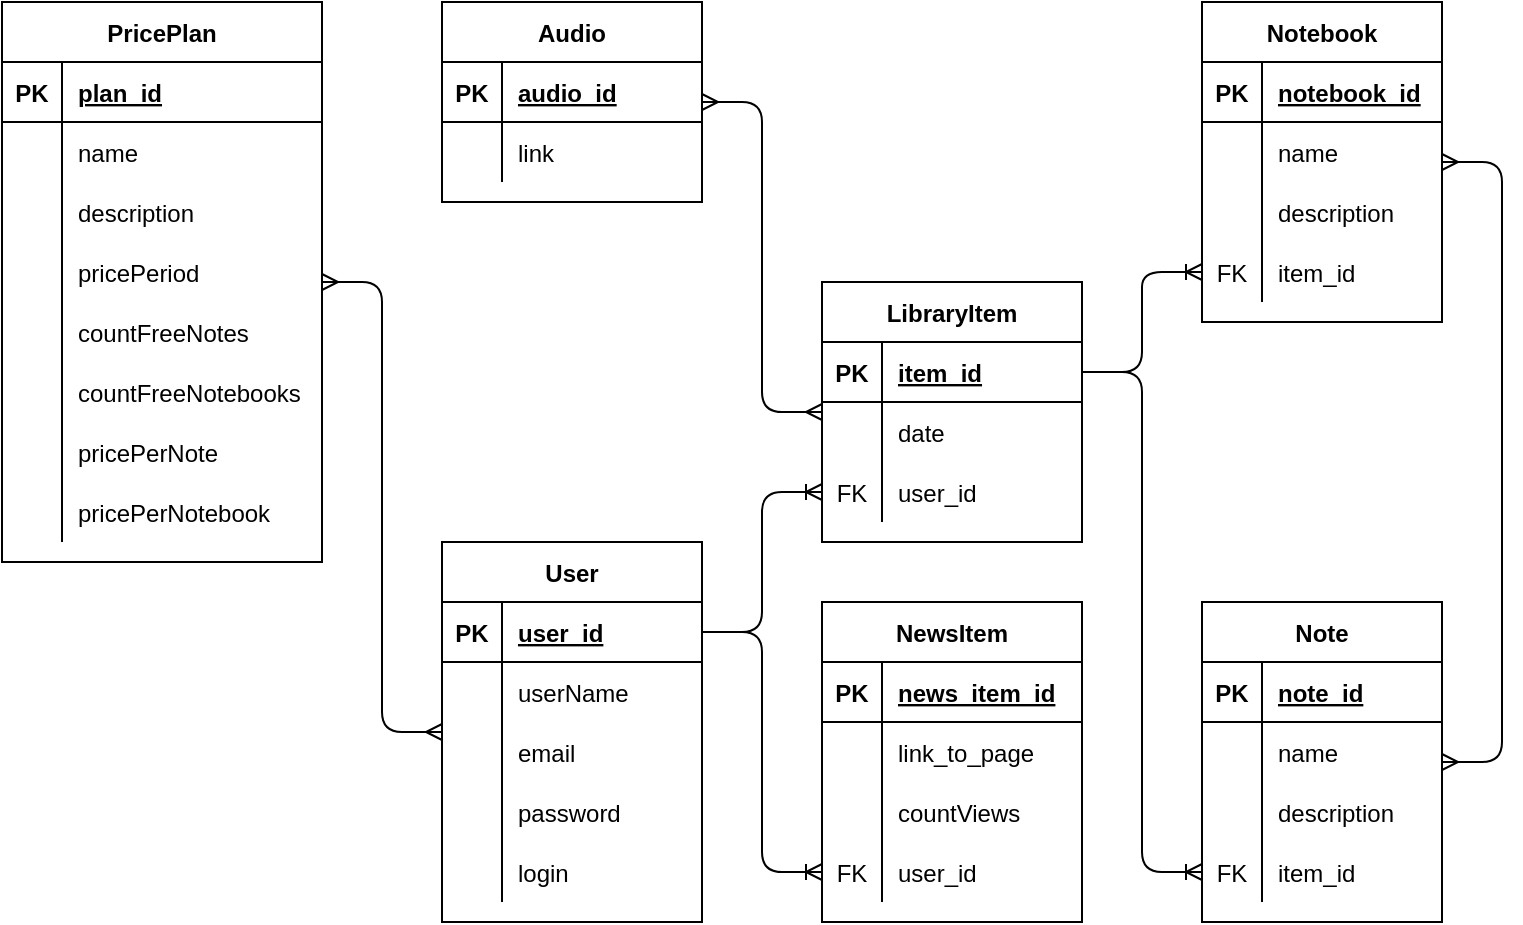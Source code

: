 <mxfile version="14.6.13" type="device" pages="2"><diagram name="ERD (many-to-many)" id="FGlcKobWraMkoK7l2XOu"><mxGraphModel dx="1264" dy="593" grid="1" gridSize="10" guides="1" tooltips="1" connect="1" arrows="1" fold="1" page="1" pageScale="1" pageWidth="827" pageHeight="1169" math="0" shadow="0"><root><mxCell id="yKJToHxa7JaZUiUoS9BH-0"/><mxCell id="yKJToHxa7JaZUiUoS9BH-1" parent="yKJToHxa7JaZUiUoS9BH-0"/><mxCell id="K_GbawluiXfHUuRRnXQ1-16" value="User" style="shape=table;startSize=30;container=1;collapsible=1;childLayout=tableLayout;fixedRows=1;rowLines=0;fontStyle=1;align=center;resizeLast=1;" parent="yKJToHxa7JaZUiUoS9BH-1" vertex="1"><mxGeometry x="240" y="310" width="130" height="190" as="geometry"/></mxCell><mxCell id="K_GbawluiXfHUuRRnXQ1-17" value="" style="shape=partialRectangle;collapsible=0;dropTarget=0;pointerEvents=0;fillColor=none;top=0;left=0;bottom=1;right=0;points=[[0,0.5],[1,0.5]];portConstraint=eastwest;" parent="K_GbawluiXfHUuRRnXQ1-16" vertex="1"><mxGeometry y="30" width="130" height="30" as="geometry"/></mxCell><mxCell id="K_GbawluiXfHUuRRnXQ1-18" value="PK" style="shape=partialRectangle;connectable=0;fillColor=none;top=0;left=0;bottom=0;right=0;fontStyle=1;overflow=hidden;" parent="K_GbawluiXfHUuRRnXQ1-17" vertex="1"><mxGeometry width="30" height="30" as="geometry"/></mxCell><mxCell id="K_GbawluiXfHUuRRnXQ1-19" value="user_id" style="shape=partialRectangle;connectable=0;fillColor=none;top=0;left=0;bottom=0;right=0;align=left;spacingLeft=6;fontStyle=5;overflow=hidden;" parent="K_GbawluiXfHUuRRnXQ1-17" vertex="1"><mxGeometry x="30" width="100" height="30" as="geometry"/></mxCell><mxCell id="K_GbawluiXfHUuRRnXQ1-10" value="" style="shape=partialRectangle;collapsible=0;dropTarget=0;pointerEvents=0;fillColor=none;top=0;left=0;bottom=0;right=0;points=[[0,0.5],[1,0.5]];portConstraint=eastwest;" parent="K_GbawluiXfHUuRRnXQ1-16" vertex="1"><mxGeometry y="60" width="130" height="30" as="geometry"/></mxCell><mxCell id="K_GbawluiXfHUuRRnXQ1-11" value="" style="shape=partialRectangle;connectable=0;fillColor=none;top=0;left=0;bottom=0;right=0;editable=1;overflow=hidden;" parent="K_GbawluiXfHUuRRnXQ1-10" vertex="1"><mxGeometry width="30" height="30" as="geometry"/></mxCell><mxCell id="K_GbawluiXfHUuRRnXQ1-12" value="userName" style="shape=partialRectangle;connectable=0;fillColor=none;top=0;left=0;bottom=0;right=0;align=left;spacingLeft=6;overflow=hidden;" parent="K_GbawluiXfHUuRRnXQ1-10" vertex="1"><mxGeometry x="30" width="100" height="30" as="geometry"/></mxCell><mxCell id="K_GbawluiXfHUuRRnXQ1-13" value="" style="shape=partialRectangle;collapsible=0;dropTarget=0;pointerEvents=0;fillColor=none;top=0;left=0;bottom=0;right=0;points=[[0,0.5],[1,0.5]];portConstraint=eastwest;" parent="K_GbawluiXfHUuRRnXQ1-16" vertex="1"><mxGeometry y="90" width="130" height="30" as="geometry"/></mxCell><mxCell id="K_GbawluiXfHUuRRnXQ1-14" value="" style="shape=partialRectangle;connectable=0;fillColor=none;top=0;left=0;bottom=0;right=0;editable=1;overflow=hidden;" parent="K_GbawluiXfHUuRRnXQ1-13" vertex="1"><mxGeometry width="30" height="30" as="geometry"/></mxCell><mxCell id="K_GbawluiXfHUuRRnXQ1-15" value="email" style="shape=partialRectangle;connectable=0;fillColor=none;top=0;left=0;bottom=0;right=0;align=left;spacingLeft=6;overflow=hidden;" parent="K_GbawluiXfHUuRRnXQ1-13" vertex="1"><mxGeometry x="30" width="100" height="30" as="geometry"/></mxCell><mxCell id="K_GbawluiXfHUuRRnXQ1-4" value="" style="shape=partialRectangle;collapsible=0;dropTarget=0;pointerEvents=0;fillColor=none;top=0;left=0;bottom=0;right=0;points=[[0,0.5],[1,0.5]];portConstraint=eastwest;" parent="K_GbawluiXfHUuRRnXQ1-16" vertex="1"><mxGeometry y="120" width="130" height="30" as="geometry"/></mxCell><mxCell id="K_GbawluiXfHUuRRnXQ1-5" value="" style="shape=partialRectangle;connectable=0;fillColor=none;top=0;left=0;bottom=0;right=0;editable=1;overflow=hidden;" parent="K_GbawluiXfHUuRRnXQ1-4" vertex="1"><mxGeometry width="30" height="30" as="geometry"/></mxCell><mxCell id="K_GbawluiXfHUuRRnXQ1-6" value="password" style="shape=partialRectangle;connectable=0;fillColor=none;top=0;left=0;bottom=0;right=0;align=left;spacingLeft=6;overflow=hidden;" parent="K_GbawluiXfHUuRRnXQ1-4" vertex="1"><mxGeometry x="30" width="100" height="30" as="geometry"/></mxCell><mxCell id="K_GbawluiXfHUuRRnXQ1-7" value="" style="shape=partialRectangle;collapsible=0;dropTarget=0;pointerEvents=0;fillColor=none;top=0;left=0;bottom=0;right=0;points=[[0,0.5],[1,0.5]];portConstraint=eastwest;" parent="K_GbawluiXfHUuRRnXQ1-16" vertex="1"><mxGeometry y="150" width="130" height="30" as="geometry"/></mxCell><mxCell id="K_GbawluiXfHUuRRnXQ1-8" value="" style="shape=partialRectangle;connectable=0;fillColor=none;top=0;left=0;bottom=0;right=0;editable=1;overflow=hidden;" parent="K_GbawluiXfHUuRRnXQ1-7" vertex="1"><mxGeometry width="30" height="30" as="geometry"/></mxCell><mxCell id="K_GbawluiXfHUuRRnXQ1-9" value="login" style="shape=partialRectangle;connectable=0;fillColor=none;top=0;left=0;bottom=0;right=0;align=left;spacingLeft=6;overflow=hidden;" parent="K_GbawluiXfHUuRRnXQ1-7" vertex="1"><mxGeometry x="30" width="100" height="30" as="geometry"/></mxCell><mxCell id="K_GbawluiXfHUuRRnXQ1-59" value="NewsItem" style="shape=table;startSize=30;container=1;collapsible=1;childLayout=tableLayout;fixedRows=1;rowLines=0;fontStyle=1;align=center;resizeLast=1;" parent="yKJToHxa7JaZUiUoS9BH-1" vertex="1"><mxGeometry x="430" y="340" width="130" height="160" as="geometry"/></mxCell><mxCell id="K_GbawluiXfHUuRRnXQ1-60" value="" style="shape=partialRectangle;collapsible=0;dropTarget=0;pointerEvents=0;fillColor=none;top=0;left=0;bottom=1;right=0;points=[[0,0.5],[1,0.5]];portConstraint=eastwest;" parent="K_GbawluiXfHUuRRnXQ1-59" vertex="1"><mxGeometry y="30" width="130" height="30" as="geometry"/></mxCell><mxCell id="K_GbawluiXfHUuRRnXQ1-61" value="PK" style="shape=partialRectangle;connectable=0;fillColor=none;top=0;left=0;bottom=0;right=0;fontStyle=1;overflow=hidden;" parent="K_GbawluiXfHUuRRnXQ1-60" vertex="1"><mxGeometry width="30" height="30" as="geometry"/></mxCell><mxCell id="K_GbawluiXfHUuRRnXQ1-62" value="news_item_id" style="shape=partialRectangle;connectable=0;fillColor=none;top=0;left=0;bottom=0;right=0;align=left;spacingLeft=6;fontStyle=5;overflow=hidden;" parent="K_GbawluiXfHUuRRnXQ1-60" vertex="1"><mxGeometry x="30" width="100" height="30" as="geometry"/></mxCell><mxCell id="K_GbawluiXfHUuRRnXQ1-63" value="" style="shape=partialRectangle;collapsible=0;dropTarget=0;pointerEvents=0;fillColor=none;top=0;left=0;bottom=0;right=0;points=[[0,0.5],[1,0.5]];portConstraint=eastwest;" parent="K_GbawluiXfHUuRRnXQ1-59" vertex="1"><mxGeometry y="60" width="130" height="30" as="geometry"/></mxCell><mxCell id="K_GbawluiXfHUuRRnXQ1-64" value="" style="shape=partialRectangle;connectable=0;fillColor=none;top=0;left=0;bottom=0;right=0;editable=1;overflow=hidden;" parent="K_GbawluiXfHUuRRnXQ1-63" vertex="1"><mxGeometry width="30" height="30" as="geometry"/></mxCell><mxCell id="K_GbawluiXfHUuRRnXQ1-65" value="link_to_page" style="shape=partialRectangle;connectable=0;fillColor=none;top=0;left=0;bottom=0;right=0;align=left;spacingLeft=6;overflow=hidden;" parent="K_GbawluiXfHUuRRnXQ1-63" vertex="1"><mxGeometry x="30" width="100" height="30" as="geometry"/></mxCell><mxCell id="5Txb97L5ECqVJBfjE97v-4" value="" style="shape=partialRectangle;collapsible=0;dropTarget=0;pointerEvents=0;fillColor=none;top=0;left=0;bottom=0;right=0;points=[[0,0.5],[1,0.5]];portConstraint=eastwest;" parent="K_GbawluiXfHUuRRnXQ1-59" vertex="1"><mxGeometry y="90" width="130" height="30" as="geometry"/></mxCell><mxCell id="5Txb97L5ECqVJBfjE97v-5" value="" style="shape=partialRectangle;connectable=0;fillColor=none;top=0;left=0;bottom=0;right=0;editable=1;overflow=hidden;" parent="5Txb97L5ECqVJBfjE97v-4" vertex="1"><mxGeometry width="30" height="30" as="geometry"/></mxCell><mxCell id="5Txb97L5ECqVJBfjE97v-6" value="countViews" style="shape=partialRectangle;connectable=0;fillColor=none;top=0;left=0;bottom=0;right=0;align=left;spacingLeft=6;overflow=hidden;" parent="5Txb97L5ECqVJBfjE97v-4" vertex="1"><mxGeometry x="30" width="100" height="30" as="geometry"/></mxCell><mxCell id="5Txb97L5ECqVJBfjE97v-1" value="" style="shape=partialRectangle;collapsible=0;dropTarget=0;pointerEvents=0;fillColor=none;top=0;left=0;bottom=0;right=0;points=[[0,0.5],[1,0.5]];portConstraint=eastwest;" parent="K_GbawluiXfHUuRRnXQ1-59" vertex="1"><mxGeometry y="120" width="130" height="30" as="geometry"/></mxCell><mxCell id="5Txb97L5ECqVJBfjE97v-2" value="FK" style="shape=partialRectangle;connectable=0;fillColor=none;top=0;left=0;bottom=0;right=0;editable=1;overflow=hidden;" parent="5Txb97L5ECqVJBfjE97v-1" vertex="1"><mxGeometry width="30" height="30" as="geometry"/></mxCell><mxCell id="5Txb97L5ECqVJBfjE97v-3" value="user_id" style="shape=partialRectangle;connectable=0;fillColor=none;top=0;left=0;bottom=0;right=0;align=left;spacingLeft=6;overflow=hidden;" parent="5Txb97L5ECqVJBfjE97v-1" vertex="1"><mxGeometry x="30" width="100" height="30" as="geometry"/></mxCell><mxCell id="K_GbawluiXfHUuRRnXQ1-67" value="PricePlan" style="shape=table;startSize=30;container=1;collapsible=1;childLayout=tableLayout;fixedRows=1;rowLines=0;fontStyle=1;align=center;resizeLast=1;" parent="yKJToHxa7JaZUiUoS9BH-1" vertex="1"><mxGeometry x="20" y="40" width="160" height="280" as="geometry"/></mxCell><mxCell id="K_GbawluiXfHUuRRnXQ1-68" value="" style="shape=partialRectangle;collapsible=0;dropTarget=0;pointerEvents=0;fillColor=none;top=0;left=0;bottom=1;right=0;points=[[0,0.5],[1,0.5]];portConstraint=eastwest;" parent="K_GbawluiXfHUuRRnXQ1-67" vertex="1"><mxGeometry y="30" width="160" height="30" as="geometry"/></mxCell><mxCell id="K_GbawluiXfHUuRRnXQ1-69" value="PK" style="shape=partialRectangle;connectable=0;fillColor=none;top=0;left=0;bottom=0;right=0;fontStyle=1;overflow=hidden;" parent="K_GbawluiXfHUuRRnXQ1-68" vertex="1"><mxGeometry width="30" height="30" as="geometry"/></mxCell><mxCell id="K_GbawluiXfHUuRRnXQ1-70" value="plan_id" style="shape=partialRectangle;connectable=0;fillColor=none;top=0;left=0;bottom=0;right=0;align=left;spacingLeft=6;fontStyle=5;overflow=hidden;" parent="K_GbawluiXfHUuRRnXQ1-68" vertex="1"><mxGeometry x="30" width="130" height="30" as="geometry"/></mxCell><mxCell id="K_GbawluiXfHUuRRnXQ1-71" value="" style="shape=partialRectangle;collapsible=0;dropTarget=0;pointerEvents=0;fillColor=none;top=0;left=0;bottom=0;right=0;points=[[0,0.5],[1,0.5]];portConstraint=eastwest;" parent="K_GbawluiXfHUuRRnXQ1-67" vertex="1"><mxGeometry y="60" width="160" height="30" as="geometry"/></mxCell><mxCell id="K_GbawluiXfHUuRRnXQ1-72" value="" style="shape=partialRectangle;connectable=0;fillColor=none;top=0;left=0;bottom=0;right=0;editable=1;overflow=hidden;" parent="K_GbawluiXfHUuRRnXQ1-71" vertex="1"><mxGeometry width="30" height="30" as="geometry"/></mxCell><mxCell id="K_GbawluiXfHUuRRnXQ1-73" value="name" style="shape=partialRectangle;connectable=0;fillColor=none;top=0;left=0;bottom=0;right=0;align=left;spacingLeft=6;overflow=hidden;" parent="K_GbawluiXfHUuRRnXQ1-71" vertex="1"><mxGeometry x="30" width="130" height="30" as="geometry"/></mxCell><mxCell id="K_GbawluiXfHUuRRnXQ1-74" value="" style="shape=partialRectangle;collapsible=0;dropTarget=0;pointerEvents=0;fillColor=none;top=0;left=0;bottom=0;right=0;points=[[0,0.5],[1,0.5]];portConstraint=eastwest;" parent="K_GbawluiXfHUuRRnXQ1-67" vertex="1"><mxGeometry y="90" width="160" height="30" as="geometry"/></mxCell><mxCell id="K_GbawluiXfHUuRRnXQ1-75" value="" style="shape=partialRectangle;connectable=0;fillColor=none;top=0;left=0;bottom=0;right=0;editable=1;overflow=hidden;" parent="K_GbawluiXfHUuRRnXQ1-74" vertex="1"><mxGeometry width="30" height="30" as="geometry"/></mxCell><mxCell id="K_GbawluiXfHUuRRnXQ1-76" value="description" style="shape=partialRectangle;connectable=0;fillColor=none;top=0;left=0;bottom=0;right=0;align=left;spacingLeft=6;overflow=hidden;" parent="K_GbawluiXfHUuRRnXQ1-74" vertex="1"><mxGeometry x="30" width="130" height="30" as="geometry"/></mxCell><mxCell id="K_GbawluiXfHUuRRnXQ1-77" value="" style="shape=partialRectangle;collapsible=0;dropTarget=0;pointerEvents=0;fillColor=none;top=0;left=0;bottom=0;right=0;points=[[0,0.5],[1,0.5]];portConstraint=eastwest;" parent="K_GbawluiXfHUuRRnXQ1-67" vertex="1"><mxGeometry y="120" width="160" height="30" as="geometry"/></mxCell><mxCell id="K_GbawluiXfHUuRRnXQ1-78" value="" style="shape=partialRectangle;connectable=0;fillColor=none;top=0;left=0;bottom=0;right=0;editable=1;overflow=hidden;" parent="K_GbawluiXfHUuRRnXQ1-77" vertex="1"><mxGeometry width="30" height="30" as="geometry"/></mxCell><mxCell id="K_GbawluiXfHUuRRnXQ1-79" value="pricePeriod" style="shape=partialRectangle;connectable=0;fillColor=none;top=0;left=0;bottom=0;right=0;align=left;spacingLeft=6;overflow=hidden;" parent="K_GbawluiXfHUuRRnXQ1-77" vertex="1"><mxGeometry x="30" width="130" height="30" as="geometry"/></mxCell><mxCell id="K_GbawluiXfHUuRRnXQ1-80" value="" style="shape=partialRectangle;collapsible=0;dropTarget=0;pointerEvents=0;fillColor=none;top=0;left=0;bottom=0;right=0;points=[[0,0.5],[1,0.5]];portConstraint=eastwest;" parent="K_GbawluiXfHUuRRnXQ1-67" vertex="1"><mxGeometry y="150" width="160" height="30" as="geometry"/></mxCell><mxCell id="K_GbawluiXfHUuRRnXQ1-81" value="" style="shape=partialRectangle;connectable=0;fillColor=none;top=0;left=0;bottom=0;right=0;editable=1;overflow=hidden;" parent="K_GbawluiXfHUuRRnXQ1-80" vertex="1"><mxGeometry width="30" height="30" as="geometry"/></mxCell><mxCell id="K_GbawluiXfHUuRRnXQ1-82" value="countFreeNotes" style="shape=partialRectangle;connectable=0;fillColor=none;top=0;left=0;bottom=0;right=0;align=left;spacingLeft=6;overflow=hidden;" parent="K_GbawluiXfHUuRRnXQ1-80" vertex="1"><mxGeometry x="30" width="130" height="30" as="geometry"/></mxCell><mxCell id="K_GbawluiXfHUuRRnXQ1-83" value="" style="shape=partialRectangle;collapsible=0;dropTarget=0;pointerEvents=0;fillColor=none;top=0;left=0;bottom=0;right=0;points=[[0,0.5],[1,0.5]];portConstraint=eastwest;" parent="K_GbawluiXfHUuRRnXQ1-67" vertex="1"><mxGeometry y="180" width="160" height="30" as="geometry"/></mxCell><mxCell id="K_GbawluiXfHUuRRnXQ1-84" value="" style="shape=partialRectangle;connectable=0;fillColor=none;top=0;left=0;bottom=0;right=0;editable=1;overflow=hidden;" parent="K_GbawluiXfHUuRRnXQ1-83" vertex="1"><mxGeometry width="30" height="30" as="geometry"/></mxCell><mxCell id="K_GbawluiXfHUuRRnXQ1-85" value="countFreeNotebooks" style="shape=partialRectangle;connectable=0;fillColor=none;top=0;left=0;bottom=0;right=0;align=left;spacingLeft=6;overflow=hidden;" parent="K_GbawluiXfHUuRRnXQ1-83" vertex="1"><mxGeometry x="30" width="130" height="30" as="geometry"/></mxCell><mxCell id="K_GbawluiXfHUuRRnXQ1-86" value="" style="shape=partialRectangle;collapsible=0;dropTarget=0;pointerEvents=0;fillColor=none;top=0;left=0;bottom=0;right=0;points=[[0,0.5],[1,0.5]];portConstraint=eastwest;" parent="K_GbawluiXfHUuRRnXQ1-67" vertex="1"><mxGeometry y="210" width="160" height="30" as="geometry"/></mxCell><mxCell id="K_GbawluiXfHUuRRnXQ1-87" value="" style="shape=partialRectangle;connectable=0;fillColor=none;top=0;left=0;bottom=0;right=0;editable=1;overflow=hidden;" parent="K_GbawluiXfHUuRRnXQ1-86" vertex="1"><mxGeometry width="30" height="30" as="geometry"/></mxCell><mxCell id="K_GbawluiXfHUuRRnXQ1-88" value="pricePerNote" style="shape=partialRectangle;connectable=0;fillColor=none;top=0;left=0;bottom=0;right=0;align=left;spacingLeft=6;overflow=hidden;" parent="K_GbawluiXfHUuRRnXQ1-86" vertex="1"><mxGeometry x="30" width="130" height="30" as="geometry"/></mxCell><mxCell id="K_GbawluiXfHUuRRnXQ1-89" value="" style="shape=partialRectangle;collapsible=0;dropTarget=0;pointerEvents=0;fillColor=none;top=0;left=0;bottom=0;right=0;points=[[0,0.5],[1,0.5]];portConstraint=eastwest;" parent="K_GbawluiXfHUuRRnXQ1-67" vertex="1"><mxGeometry y="240" width="160" height="30" as="geometry"/></mxCell><mxCell id="K_GbawluiXfHUuRRnXQ1-90" value="" style="shape=partialRectangle;connectable=0;fillColor=none;top=0;left=0;bottom=0;right=0;editable=1;overflow=hidden;" parent="K_GbawluiXfHUuRRnXQ1-89" vertex="1"><mxGeometry width="30" height="30" as="geometry"/></mxCell><mxCell id="K_GbawluiXfHUuRRnXQ1-91" value="pricePerNotebook" style="shape=partialRectangle;connectable=0;fillColor=none;top=0;left=0;bottom=0;right=0;align=left;spacingLeft=6;overflow=hidden;" parent="K_GbawluiXfHUuRRnXQ1-89" vertex="1"><mxGeometry x="30" width="130" height="30" as="geometry"/></mxCell><mxCell id="K_GbawluiXfHUuRRnXQ1-92" value="Note" style="shape=table;startSize=30;container=1;collapsible=1;childLayout=tableLayout;fixedRows=1;rowLines=0;fontStyle=1;align=center;resizeLast=1;fillColor=#ffffff;" parent="yKJToHxa7JaZUiUoS9BH-1" vertex="1"><mxGeometry x="620" y="340" width="120" height="160" as="geometry"/></mxCell><mxCell id="K_GbawluiXfHUuRRnXQ1-93" value="" style="shape=partialRectangle;collapsible=0;dropTarget=0;pointerEvents=0;fillColor=none;top=0;left=0;bottom=1;right=0;points=[[0,0.5],[1,0.5]];portConstraint=eastwest;" parent="K_GbawluiXfHUuRRnXQ1-92" vertex="1"><mxGeometry y="30" width="120" height="30" as="geometry"/></mxCell><mxCell id="K_GbawluiXfHUuRRnXQ1-94" value="PK" style="shape=partialRectangle;connectable=0;fillColor=none;top=0;left=0;bottom=0;right=0;fontStyle=1;overflow=hidden;" parent="K_GbawluiXfHUuRRnXQ1-93" vertex="1"><mxGeometry width="30" height="30" as="geometry"/></mxCell><mxCell id="K_GbawluiXfHUuRRnXQ1-95" value="note_id" style="shape=partialRectangle;connectable=0;fillColor=none;top=0;left=0;bottom=0;right=0;align=left;spacingLeft=6;fontStyle=5;overflow=hidden;" parent="K_GbawluiXfHUuRRnXQ1-93" vertex="1"><mxGeometry x="30" width="90" height="30" as="geometry"/></mxCell><mxCell id="K_GbawluiXfHUuRRnXQ1-96" value="" style="shape=partialRectangle;collapsible=0;dropTarget=0;pointerEvents=0;fillColor=none;top=0;left=0;bottom=0;right=0;points=[[0,0.5],[1,0.5]];portConstraint=eastwest;" parent="K_GbawluiXfHUuRRnXQ1-92" vertex="1"><mxGeometry y="60" width="120" height="30" as="geometry"/></mxCell><mxCell id="K_GbawluiXfHUuRRnXQ1-97" value="" style="shape=partialRectangle;connectable=0;fillColor=none;top=0;left=0;bottom=0;right=0;editable=1;overflow=hidden;" parent="K_GbawluiXfHUuRRnXQ1-96" vertex="1"><mxGeometry width="30" height="30" as="geometry"/></mxCell><mxCell id="K_GbawluiXfHUuRRnXQ1-98" value="name" style="shape=partialRectangle;connectable=0;fillColor=none;top=0;left=0;bottom=0;right=0;align=left;spacingLeft=6;overflow=hidden;" parent="K_GbawluiXfHUuRRnXQ1-96" vertex="1"><mxGeometry x="30" width="90" height="30" as="geometry"/></mxCell><mxCell id="K_GbawluiXfHUuRRnXQ1-99" value="" style="shape=partialRectangle;collapsible=0;dropTarget=0;pointerEvents=0;fillColor=none;top=0;left=0;bottom=0;right=0;points=[[0,0.5],[1,0.5]];portConstraint=eastwest;" parent="K_GbawluiXfHUuRRnXQ1-92" vertex="1"><mxGeometry y="90" width="120" height="30" as="geometry"/></mxCell><mxCell id="K_GbawluiXfHUuRRnXQ1-100" value="" style="shape=partialRectangle;connectable=0;fillColor=none;top=0;left=0;bottom=0;right=0;editable=1;overflow=hidden;" parent="K_GbawluiXfHUuRRnXQ1-99" vertex="1"><mxGeometry width="30" height="30" as="geometry"/></mxCell><mxCell id="K_GbawluiXfHUuRRnXQ1-101" value="description" style="shape=partialRectangle;connectable=0;fillColor=none;top=0;left=0;bottom=0;right=0;align=left;spacingLeft=6;overflow=hidden;" parent="K_GbawluiXfHUuRRnXQ1-99" vertex="1"><mxGeometry x="30" width="90" height="30" as="geometry"/></mxCell><mxCell id="K_GbawluiXfHUuRRnXQ1-102" value="" style="shape=partialRectangle;collapsible=0;dropTarget=0;pointerEvents=0;fillColor=none;top=0;left=0;bottom=0;right=0;points=[[0,0.5],[1,0.5]];portConstraint=eastwest;" parent="K_GbawluiXfHUuRRnXQ1-92" vertex="1"><mxGeometry y="120" width="120" height="30" as="geometry"/></mxCell><mxCell id="K_GbawluiXfHUuRRnXQ1-103" value="FK" style="shape=partialRectangle;connectable=0;fillColor=none;top=0;left=0;bottom=0;right=0;editable=1;overflow=hidden;" parent="K_GbawluiXfHUuRRnXQ1-102" vertex="1"><mxGeometry width="30" height="30" as="geometry"/></mxCell><mxCell id="K_GbawluiXfHUuRRnXQ1-104" value="item_id" style="shape=partialRectangle;connectable=0;fillColor=none;top=0;left=0;bottom=0;right=0;align=left;spacingLeft=6;overflow=hidden;" parent="K_GbawluiXfHUuRRnXQ1-102" vertex="1"><mxGeometry x="30" width="90" height="30" as="geometry"/></mxCell><mxCell id="K_GbawluiXfHUuRRnXQ1-105" value="Audio" style="shape=table;startSize=30;container=1;collapsible=1;childLayout=tableLayout;fixedRows=1;rowLines=0;fontStyle=1;align=center;resizeLast=1;fillColor=#ffffff;" parent="yKJToHxa7JaZUiUoS9BH-1" vertex="1"><mxGeometry x="240" y="40" width="130" height="100" as="geometry"/></mxCell><mxCell id="K_GbawluiXfHUuRRnXQ1-106" value="" style="shape=partialRectangle;collapsible=0;dropTarget=0;pointerEvents=0;fillColor=none;top=0;left=0;bottom=1;right=0;points=[[0,0.5],[1,0.5]];portConstraint=eastwest;" parent="K_GbawluiXfHUuRRnXQ1-105" vertex="1"><mxGeometry y="30" width="130" height="30" as="geometry"/></mxCell><mxCell id="K_GbawluiXfHUuRRnXQ1-107" value="PK" style="shape=partialRectangle;connectable=0;fillColor=none;top=0;left=0;bottom=0;right=0;fontStyle=1;overflow=hidden;" parent="K_GbawluiXfHUuRRnXQ1-106" vertex="1"><mxGeometry width="30" height="30" as="geometry"/></mxCell><mxCell id="K_GbawluiXfHUuRRnXQ1-108" value="audio_id" style="shape=partialRectangle;connectable=0;fillColor=none;top=0;left=0;bottom=0;right=0;align=left;spacingLeft=6;fontStyle=5;overflow=hidden;" parent="K_GbawluiXfHUuRRnXQ1-106" vertex="1"><mxGeometry x="30" width="100" height="30" as="geometry"/></mxCell><mxCell id="K_GbawluiXfHUuRRnXQ1-112" value="" style="shape=partialRectangle;collapsible=0;dropTarget=0;pointerEvents=0;fillColor=none;top=0;left=0;bottom=0;right=0;points=[[0,0.5],[1,0.5]];portConstraint=eastwest;" parent="K_GbawluiXfHUuRRnXQ1-105" vertex="1"><mxGeometry y="60" width="130" height="30" as="geometry"/></mxCell><mxCell id="K_GbawluiXfHUuRRnXQ1-113" value="" style="shape=partialRectangle;connectable=0;fillColor=none;top=0;left=0;bottom=0;right=0;editable=1;overflow=hidden;" parent="K_GbawluiXfHUuRRnXQ1-112" vertex="1"><mxGeometry width="30" height="30" as="geometry"/></mxCell><mxCell id="K_GbawluiXfHUuRRnXQ1-114" value="link" style="shape=partialRectangle;connectable=0;fillColor=none;top=0;left=0;bottom=0;right=0;align=left;spacingLeft=6;overflow=hidden;" parent="K_GbawluiXfHUuRRnXQ1-112" vertex="1"><mxGeometry x="30" width="100" height="30" as="geometry"/></mxCell><mxCell id="K_GbawluiXfHUuRRnXQ1-115" value="Notebook" style="shape=table;startSize=30;container=1;collapsible=1;childLayout=tableLayout;fixedRows=1;rowLines=0;fontStyle=1;align=center;resizeLast=1;fillColor=#ffffff;" parent="yKJToHxa7JaZUiUoS9BH-1" vertex="1"><mxGeometry x="620.0" y="40" width="120" height="160" as="geometry"/></mxCell><mxCell id="K_GbawluiXfHUuRRnXQ1-116" value="" style="shape=partialRectangle;collapsible=0;dropTarget=0;pointerEvents=0;fillColor=none;top=0;left=0;bottom=1;right=0;points=[[0,0.5],[1,0.5]];portConstraint=eastwest;" parent="K_GbawluiXfHUuRRnXQ1-115" vertex="1"><mxGeometry y="30" width="120" height="30" as="geometry"/></mxCell><mxCell id="K_GbawluiXfHUuRRnXQ1-117" value="PK" style="shape=partialRectangle;connectable=0;fillColor=none;top=0;left=0;bottom=0;right=0;fontStyle=1;overflow=hidden;" parent="K_GbawluiXfHUuRRnXQ1-116" vertex="1"><mxGeometry width="30" height="30" as="geometry"/></mxCell><mxCell id="K_GbawluiXfHUuRRnXQ1-118" value="notebook_id" style="shape=partialRectangle;connectable=0;fillColor=none;top=0;left=0;bottom=0;right=0;align=left;spacingLeft=6;fontStyle=5;overflow=hidden;" parent="K_GbawluiXfHUuRRnXQ1-116" vertex="1"><mxGeometry x="30" width="90" height="30" as="geometry"/></mxCell><mxCell id="K_GbawluiXfHUuRRnXQ1-119" value="" style="shape=partialRectangle;collapsible=0;dropTarget=0;pointerEvents=0;fillColor=none;top=0;left=0;bottom=0;right=0;points=[[0,0.5],[1,0.5]];portConstraint=eastwest;" parent="K_GbawluiXfHUuRRnXQ1-115" vertex="1"><mxGeometry y="60" width="120" height="30" as="geometry"/></mxCell><mxCell id="K_GbawluiXfHUuRRnXQ1-120" value="" style="shape=partialRectangle;connectable=0;fillColor=none;top=0;left=0;bottom=0;right=0;editable=1;overflow=hidden;" parent="K_GbawluiXfHUuRRnXQ1-119" vertex="1"><mxGeometry width="30" height="30" as="geometry"/></mxCell><mxCell id="K_GbawluiXfHUuRRnXQ1-121" value="name" style="shape=partialRectangle;connectable=0;fillColor=none;top=0;left=0;bottom=0;right=0;align=left;spacingLeft=6;overflow=hidden;" parent="K_GbawluiXfHUuRRnXQ1-119" vertex="1"><mxGeometry x="30" width="90" height="30" as="geometry"/></mxCell><mxCell id="K_GbawluiXfHUuRRnXQ1-122" value="" style="shape=partialRectangle;collapsible=0;dropTarget=0;pointerEvents=0;fillColor=none;top=0;left=0;bottom=0;right=0;points=[[0,0.5],[1,0.5]];portConstraint=eastwest;" parent="K_GbawluiXfHUuRRnXQ1-115" vertex="1"><mxGeometry y="90" width="120" height="30" as="geometry"/></mxCell><mxCell id="K_GbawluiXfHUuRRnXQ1-123" value="" style="shape=partialRectangle;connectable=0;fillColor=none;top=0;left=0;bottom=0;right=0;editable=1;overflow=hidden;" parent="K_GbawluiXfHUuRRnXQ1-122" vertex="1"><mxGeometry width="30" height="30" as="geometry"/></mxCell><mxCell id="K_GbawluiXfHUuRRnXQ1-124" value="description" style="shape=partialRectangle;connectable=0;fillColor=none;top=0;left=0;bottom=0;right=0;align=left;spacingLeft=6;overflow=hidden;" parent="K_GbawluiXfHUuRRnXQ1-122" vertex="1"><mxGeometry x="30" width="90" height="30" as="geometry"/></mxCell><mxCell id="K_GbawluiXfHUuRRnXQ1-128" value="" style="shape=partialRectangle;collapsible=0;dropTarget=0;pointerEvents=0;fillColor=none;top=0;left=0;bottom=0;right=0;points=[[0,0.5],[1,0.5]];portConstraint=eastwest;" parent="K_GbawluiXfHUuRRnXQ1-115" vertex="1"><mxGeometry y="120" width="120" height="30" as="geometry"/></mxCell><mxCell id="K_GbawluiXfHUuRRnXQ1-129" value="FK" style="shape=partialRectangle;connectable=0;fillColor=none;top=0;left=0;bottom=0;right=0;editable=1;overflow=hidden;" parent="K_GbawluiXfHUuRRnXQ1-128" vertex="1"><mxGeometry width="30" height="30" as="geometry"/></mxCell><mxCell id="K_GbawluiXfHUuRRnXQ1-130" value="item_id" style="shape=partialRectangle;connectable=0;fillColor=none;top=0;left=0;bottom=0;right=0;align=left;spacingLeft=6;overflow=hidden;" parent="K_GbawluiXfHUuRRnXQ1-128" vertex="1"><mxGeometry x="30" width="90" height="30" as="geometry"/></mxCell><mxCell id="K_GbawluiXfHUuRRnXQ1-132" value="LibraryItem" style="shape=table;startSize=30;container=1;collapsible=1;childLayout=tableLayout;fixedRows=1;rowLines=0;fontStyle=1;align=center;resizeLast=1;fillColor=#ffffff;" parent="yKJToHxa7JaZUiUoS9BH-1" vertex="1"><mxGeometry x="430" y="180" width="130" height="130" as="geometry"/></mxCell><mxCell id="K_GbawluiXfHUuRRnXQ1-133" value="" style="shape=partialRectangle;collapsible=0;dropTarget=0;pointerEvents=0;fillColor=none;top=0;left=0;bottom=1;right=0;points=[[0,0.5],[1,0.5]];portConstraint=eastwest;" parent="K_GbawluiXfHUuRRnXQ1-132" vertex="1"><mxGeometry y="30" width="130" height="30" as="geometry"/></mxCell><mxCell id="K_GbawluiXfHUuRRnXQ1-134" value="PK" style="shape=partialRectangle;connectable=0;fillColor=none;top=0;left=0;bottom=0;right=0;fontStyle=1;overflow=hidden;" parent="K_GbawluiXfHUuRRnXQ1-133" vertex="1"><mxGeometry width="30" height="30" as="geometry"/></mxCell><mxCell id="K_GbawluiXfHUuRRnXQ1-135" value="item_id" style="shape=partialRectangle;connectable=0;fillColor=none;top=0;left=0;bottom=0;right=0;align=left;spacingLeft=6;fontStyle=5;overflow=hidden;" parent="K_GbawluiXfHUuRRnXQ1-133" vertex="1"><mxGeometry x="30" width="100" height="30" as="geometry"/></mxCell><mxCell id="K_GbawluiXfHUuRRnXQ1-136" value="" style="shape=partialRectangle;collapsible=0;dropTarget=0;pointerEvents=0;fillColor=none;top=0;left=0;bottom=0;right=0;points=[[0,0.5],[1,0.5]];portConstraint=eastwest;" parent="K_GbawluiXfHUuRRnXQ1-132" vertex="1"><mxGeometry y="60" width="130" height="30" as="geometry"/></mxCell><mxCell id="K_GbawluiXfHUuRRnXQ1-137" value="" style="shape=partialRectangle;connectable=0;fillColor=none;top=0;left=0;bottom=0;right=0;editable=1;overflow=hidden;" parent="K_GbawluiXfHUuRRnXQ1-136" vertex="1"><mxGeometry width="30" height="30" as="geometry"/></mxCell><mxCell id="K_GbawluiXfHUuRRnXQ1-138" value="date" style="shape=partialRectangle;connectable=0;fillColor=none;top=0;left=0;bottom=0;right=0;align=left;spacingLeft=6;overflow=hidden;" parent="K_GbawluiXfHUuRRnXQ1-136" vertex="1"><mxGeometry x="30" width="100" height="30" as="geometry"/></mxCell><mxCell id="5Txb97L5ECqVJBfjE97v-8" value="" style="shape=partialRectangle;collapsible=0;dropTarget=0;pointerEvents=0;fillColor=none;top=0;left=0;bottom=0;right=0;points=[[0,0.5],[1,0.5]];portConstraint=eastwest;" parent="K_GbawluiXfHUuRRnXQ1-132" vertex="1"><mxGeometry y="90" width="130" height="30" as="geometry"/></mxCell><mxCell id="5Txb97L5ECqVJBfjE97v-9" value="FK" style="shape=partialRectangle;connectable=0;fillColor=none;top=0;left=0;bottom=0;right=0;editable=1;overflow=hidden;" parent="5Txb97L5ECqVJBfjE97v-8" vertex="1"><mxGeometry width="30" height="30" as="geometry"/></mxCell><mxCell id="5Txb97L5ECqVJBfjE97v-10" value="user_id" style="shape=partialRectangle;connectable=0;fillColor=none;top=0;left=0;bottom=0;right=0;align=left;spacingLeft=6;overflow=hidden;" parent="5Txb97L5ECqVJBfjE97v-8" vertex="1"><mxGeometry x="30" width="100" height="30" as="geometry"/></mxCell><mxCell id="pMeGT4vxtTAzAXORBGfA-1" value="" style="edgeStyle=entityRelationEdgeStyle;fontSize=12;html=1;endArrow=ERmany;startArrow=ERmany;" parent="yKJToHxa7JaZUiUoS9BH-1" source="K_GbawluiXfHUuRRnXQ1-115" target="K_GbawluiXfHUuRRnXQ1-92" edge="1"><mxGeometry width="100" height="100" relative="1" as="geometry"><mxPoint x="780" y="40" as="sourcePoint"/><mxPoint x="730" y="244" as="targetPoint"/></mxGeometry></mxCell><mxCell id="5Txb97L5ECqVJBfjE97v-0" value="" style="edgeStyle=entityRelationEdgeStyle;fontSize=12;html=1;endArrow=ERmany;startArrow=ERmany;" parent="yKJToHxa7JaZUiUoS9BH-1" source="K_GbawluiXfHUuRRnXQ1-67" target="K_GbawluiXfHUuRRnXQ1-16" edge="1"><mxGeometry width="100" height="100" relative="1" as="geometry"><mxPoint x="380" y="61.21" as="sourcePoint"/><mxPoint x="220" y="80" as="targetPoint"/></mxGeometry></mxCell><mxCell id="5Txb97L5ECqVJBfjE97v-7" value="" style="edgeStyle=entityRelationEdgeStyle;fontSize=12;html=1;endArrow=ERoneToMany;jumpStyle=none;jumpSize=10;" parent="yKJToHxa7JaZUiUoS9BH-1" source="K_GbawluiXfHUuRRnXQ1-17" target="5Txb97L5ECqVJBfjE97v-1" edge="1"><mxGeometry width="100" height="100" relative="1" as="geometry"><mxPoint x="760" y="95" as="sourcePoint"/><mxPoint x="770" y="315" as="targetPoint"/></mxGeometry></mxCell><mxCell id="5Txb97L5ECqVJBfjE97v-11" value="" style="edgeStyle=entityRelationEdgeStyle;fontSize=12;html=1;endArrow=ERoneToMany;jumpStyle=none;jumpSize=10;" parent="yKJToHxa7JaZUiUoS9BH-1" source="K_GbawluiXfHUuRRnXQ1-17" target="5Txb97L5ECqVJBfjE97v-8" edge="1"><mxGeometry width="100" height="100" relative="1" as="geometry"><mxPoint x="840" y="320" as="sourcePoint"/><mxPoint x="971.08" y="335" as="targetPoint"/></mxGeometry></mxCell><mxCell id="5Txb97L5ECqVJBfjE97v-12" value="" style="edgeStyle=entityRelationEdgeStyle;fontSize=12;html=1;endArrow=ERoneToMany;jumpStyle=none;jumpSize=10;" parent="yKJToHxa7JaZUiUoS9BH-1" source="K_GbawluiXfHUuRRnXQ1-133" target="K_GbawluiXfHUuRRnXQ1-128" edge="1"><mxGeometry width="100" height="100" relative="1" as="geometry"><mxPoint x="440" y="95" as="sourcePoint"/><mxPoint x="370" y="125" as="targetPoint"/></mxGeometry></mxCell><mxCell id="5Txb97L5ECqVJBfjE97v-13" value="" style="edgeStyle=entityRelationEdgeStyle;fontSize=12;html=1;endArrow=ERoneToMany;jumpStyle=none;jumpSize=10;" parent="yKJToHxa7JaZUiUoS9BH-1" source="K_GbawluiXfHUuRRnXQ1-133" target="K_GbawluiXfHUuRRnXQ1-102" edge="1"><mxGeometry width="100" height="100" relative="1" as="geometry"><mxPoint x="560" y="95" as="sourcePoint"/><mxPoint x="630" y="185" as="targetPoint"/></mxGeometry></mxCell><mxCell id="5Txb97L5ECqVJBfjE97v-14" value="" style="edgeStyle=entityRelationEdgeStyle;fontSize=12;html=1;endArrow=ERmany;startArrow=ERmany;" parent="yKJToHxa7JaZUiUoS9BH-1" source="K_GbawluiXfHUuRRnXQ1-105" target="K_GbawluiXfHUuRRnXQ1-132" edge="1"><mxGeometry width="100" height="100" relative="1" as="geometry"><mxPoint x="190.32" y="62.88" as="sourcePoint"/><mxPoint x="249.35" y="332.73" as="targetPoint"/></mxGeometry></mxCell></root></mxGraphModel></diagram><diagram name="ERD (associative entity)" id="NHYp3ym0o27RC_gskzx7"><mxGraphModel dx="1264" dy="593" grid="1" gridSize="10" guides="1" tooltips="1" connect="1" arrows="1" fold="1" page="1" pageScale="1" pageWidth="827" pageHeight="1169" math="0" shadow="0"><root><mxCell id="PuGZDAIEMMzCBkxW2lqb-0"/><mxCell id="PuGZDAIEMMzCBkxW2lqb-1" parent="PuGZDAIEMMzCBkxW2lqb-0"/><mxCell id="h8vyJo66IZiY18FPiEHx-144" value="NotebookNote" style="shape=table;startSize=30;container=1;collapsible=1;childLayout=tableLayout;fixedRows=1;rowLines=0;fontStyle=1;align=center;resizeLast=1;fillColor=#ffffff;" parent="PuGZDAIEMMzCBkxW2lqb-1" vertex="1"><mxGeometry x="630" y="230" width="130" height="100" as="geometry"/></mxCell><mxCell id="h8vyJo66IZiY18FPiEHx-152" value="" style="shape=partialRectangle;collapsible=0;dropTarget=0;pointerEvents=0;fillColor=none;top=0;left=0;bottom=1;right=0;points=[[0,0.5],[1,0.5]];portConstraint=eastwest;" parent="h8vyJo66IZiY18FPiEHx-144" vertex="1"><mxGeometry y="30" width="130" height="30" as="geometry"/></mxCell><mxCell id="h8vyJo66IZiY18FPiEHx-153" value="PK, FK1" style="shape=partialRectangle;connectable=0;fillColor=none;top=0;left=0;bottom=0;right=0;fontStyle=1;overflow=hidden;" parent="h8vyJo66IZiY18FPiEHx-152" vertex="1"><mxGeometry width="50" height="30" as="geometry"/></mxCell><mxCell id="h8vyJo66IZiY18FPiEHx-154" value="notebook_id" style="shape=partialRectangle;connectable=0;fillColor=none;top=0;left=0;bottom=0;right=0;align=left;spacingLeft=6;fontStyle=5;overflow=hidden;" parent="h8vyJo66IZiY18FPiEHx-152" vertex="1"><mxGeometry x="50" width="80" height="30" as="geometry"/></mxCell><mxCell id="h8vyJo66IZiY18FPiEHx-145" value="" style="shape=partialRectangle;collapsible=0;dropTarget=0;pointerEvents=0;fillColor=none;top=0;left=0;bottom=1;right=0;points=[[0,0.5],[1,0.5]];portConstraint=eastwest;" parent="h8vyJo66IZiY18FPiEHx-144" vertex="1"><mxGeometry y="60" width="130" height="30" as="geometry"/></mxCell><mxCell id="h8vyJo66IZiY18FPiEHx-146" value="PK, FK2" style="shape=partialRectangle;connectable=0;fillColor=none;top=0;left=0;bottom=0;right=0;fontStyle=1;overflow=hidden;" parent="h8vyJo66IZiY18FPiEHx-145" vertex="1"><mxGeometry width="50" height="30" as="geometry"/></mxCell><mxCell id="h8vyJo66IZiY18FPiEHx-147" value="note_id" style="shape=partialRectangle;connectable=0;fillColor=none;top=0;left=0;bottom=0;right=0;align=left;spacingLeft=6;fontStyle=5;overflow=hidden;" parent="h8vyJo66IZiY18FPiEHx-145" vertex="1"><mxGeometry x="50" width="80" height="30" as="geometry"/></mxCell><mxCell id="h8vyJo66IZiY18FPiEHx-151" value="" style="edgeStyle=entityRelationEdgeStyle;fontSize=12;html=1;endArrow=ERoneToMany;jumpStyle=none;jumpSize=10;" parent="PuGZDAIEMMzCBkxW2lqb-1" source="NLMLd3EySKrfDX6uHMBu-159" target="h8vyJo66IZiY18FPiEHx-145" edge="1"><mxGeometry width="100" height="100" relative="1" as="geometry"><mxPoint x="840" y="460" as="sourcePoint"/><mxPoint x="1165" y="330" as="targetPoint"/></mxGeometry></mxCell><mxCell id="h8vyJo66IZiY18FPiEHx-155" value="" style="edgeStyle=entityRelationEdgeStyle;fontSize=12;html=1;endArrow=ERoneToMany;jumpStyle=none;jumpSize=10;" parent="PuGZDAIEMMzCBkxW2lqb-1" source="NLMLd3EySKrfDX6uHMBu-179" target="h8vyJo66IZiY18FPiEHx-152" edge="1"><mxGeometry width="100" height="100" relative="1" as="geometry"><mxPoint x="830" y="420" as="sourcePoint"/><mxPoint x="1165" y="415" as="targetPoint"/></mxGeometry></mxCell><mxCell id="NLMLd3EySKrfDX6uHMBu-104" value="User" style="shape=table;startSize=30;container=1;collapsible=1;childLayout=tableLayout;fixedRows=1;rowLines=0;fontStyle=1;align=center;resizeLast=1;" parent="PuGZDAIEMMzCBkxW2lqb-1" vertex="1"><mxGeometry x="250" y="320" width="130" height="190" as="geometry"/></mxCell><mxCell id="NLMLd3EySKrfDX6uHMBu-105" value="" style="shape=partialRectangle;collapsible=0;dropTarget=0;pointerEvents=0;fillColor=none;top=0;left=0;bottom=1;right=0;points=[[0,0.5],[1,0.5]];portConstraint=eastwest;" parent="NLMLd3EySKrfDX6uHMBu-104" vertex="1"><mxGeometry y="30" width="130" height="30" as="geometry"/></mxCell><mxCell id="NLMLd3EySKrfDX6uHMBu-106" value="PK" style="shape=partialRectangle;connectable=0;fillColor=none;top=0;left=0;bottom=0;right=0;fontStyle=1;overflow=hidden;" parent="NLMLd3EySKrfDX6uHMBu-105" vertex="1"><mxGeometry width="30" height="30" as="geometry"/></mxCell><mxCell id="NLMLd3EySKrfDX6uHMBu-107" value="user_id" style="shape=partialRectangle;connectable=0;fillColor=none;top=0;left=0;bottom=0;right=0;align=left;spacingLeft=6;fontStyle=5;overflow=hidden;" parent="NLMLd3EySKrfDX6uHMBu-105" vertex="1"><mxGeometry x="30" width="100" height="30" as="geometry"/></mxCell><mxCell id="NLMLd3EySKrfDX6uHMBu-108" value="" style="shape=partialRectangle;collapsible=0;dropTarget=0;pointerEvents=0;fillColor=none;top=0;left=0;bottom=0;right=0;points=[[0,0.5],[1,0.5]];portConstraint=eastwest;" parent="NLMLd3EySKrfDX6uHMBu-104" vertex="1"><mxGeometry y="60" width="130" height="30" as="geometry"/></mxCell><mxCell id="NLMLd3EySKrfDX6uHMBu-109" value="" style="shape=partialRectangle;connectable=0;fillColor=none;top=0;left=0;bottom=0;right=0;editable=1;overflow=hidden;" parent="NLMLd3EySKrfDX6uHMBu-108" vertex="1"><mxGeometry width="30" height="30" as="geometry"/></mxCell><mxCell id="NLMLd3EySKrfDX6uHMBu-110" value="userName" style="shape=partialRectangle;connectable=0;fillColor=none;top=0;left=0;bottom=0;right=0;align=left;spacingLeft=6;overflow=hidden;" parent="NLMLd3EySKrfDX6uHMBu-108" vertex="1"><mxGeometry x="30" width="100" height="30" as="geometry"/></mxCell><mxCell id="NLMLd3EySKrfDX6uHMBu-111" value="" style="shape=partialRectangle;collapsible=0;dropTarget=0;pointerEvents=0;fillColor=none;top=0;left=0;bottom=0;right=0;points=[[0,0.5],[1,0.5]];portConstraint=eastwest;" parent="NLMLd3EySKrfDX6uHMBu-104" vertex="1"><mxGeometry y="90" width="130" height="30" as="geometry"/></mxCell><mxCell id="NLMLd3EySKrfDX6uHMBu-112" value="" style="shape=partialRectangle;connectable=0;fillColor=none;top=0;left=0;bottom=0;right=0;editable=1;overflow=hidden;" parent="NLMLd3EySKrfDX6uHMBu-111" vertex="1"><mxGeometry width="30" height="30" as="geometry"/></mxCell><mxCell id="NLMLd3EySKrfDX6uHMBu-113" value="email" style="shape=partialRectangle;connectable=0;fillColor=none;top=0;left=0;bottom=0;right=0;align=left;spacingLeft=6;overflow=hidden;" parent="NLMLd3EySKrfDX6uHMBu-111" vertex="1"><mxGeometry x="30" width="100" height="30" as="geometry"/></mxCell><mxCell id="NLMLd3EySKrfDX6uHMBu-114" value="" style="shape=partialRectangle;collapsible=0;dropTarget=0;pointerEvents=0;fillColor=none;top=0;left=0;bottom=0;right=0;points=[[0,0.5],[1,0.5]];portConstraint=eastwest;" parent="NLMLd3EySKrfDX6uHMBu-104" vertex="1"><mxGeometry y="120" width="130" height="30" as="geometry"/></mxCell><mxCell id="NLMLd3EySKrfDX6uHMBu-115" value="" style="shape=partialRectangle;connectable=0;fillColor=none;top=0;left=0;bottom=0;right=0;editable=1;overflow=hidden;" parent="NLMLd3EySKrfDX6uHMBu-114" vertex="1"><mxGeometry width="30" height="30" as="geometry"/></mxCell><mxCell id="NLMLd3EySKrfDX6uHMBu-116" value="password" style="shape=partialRectangle;connectable=0;fillColor=none;top=0;left=0;bottom=0;right=0;align=left;spacingLeft=6;overflow=hidden;" parent="NLMLd3EySKrfDX6uHMBu-114" vertex="1"><mxGeometry x="30" width="100" height="30" as="geometry"/></mxCell><mxCell id="NLMLd3EySKrfDX6uHMBu-117" value="" style="shape=partialRectangle;collapsible=0;dropTarget=0;pointerEvents=0;fillColor=none;top=0;left=0;bottom=0;right=0;points=[[0,0.5],[1,0.5]];portConstraint=eastwest;" parent="NLMLd3EySKrfDX6uHMBu-104" vertex="1"><mxGeometry y="150" width="130" height="30" as="geometry"/></mxCell><mxCell id="NLMLd3EySKrfDX6uHMBu-118" value="" style="shape=partialRectangle;connectable=0;fillColor=none;top=0;left=0;bottom=0;right=0;editable=1;overflow=hidden;" parent="NLMLd3EySKrfDX6uHMBu-117" vertex="1"><mxGeometry width="30" height="30" as="geometry"/></mxCell><mxCell id="NLMLd3EySKrfDX6uHMBu-119" value="login" style="shape=partialRectangle;connectable=0;fillColor=none;top=0;left=0;bottom=0;right=0;align=left;spacingLeft=6;overflow=hidden;" parent="NLMLd3EySKrfDX6uHMBu-117" vertex="1"><mxGeometry x="30" width="100" height="30" as="geometry"/></mxCell><mxCell id="NLMLd3EySKrfDX6uHMBu-120" value="NewsItem" style="shape=table;startSize=30;container=1;collapsible=1;childLayout=tableLayout;fixedRows=1;rowLines=0;fontStyle=1;align=center;resizeLast=1;" parent="PuGZDAIEMMzCBkxW2lqb-1" vertex="1"><mxGeometry x="440" y="350" width="130" height="160" as="geometry"/></mxCell><mxCell id="NLMLd3EySKrfDX6uHMBu-121" value="" style="shape=partialRectangle;collapsible=0;dropTarget=0;pointerEvents=0;fillColor=none;top=0;left=0;bottom=1;right=0;points=[[0,0.5],[1,0.5]];portConstraint=eastwest;" parent="NLMLd3EySKrfDX6uHMBu-120" vertex="1"><mxGeometry y="30" width="130" height="30" as="geometry"/></mxCell><mxCell id="NLMLd3EySKrfDX6uHMBu-122" value="PK" style="shape=partialRectangle;connectable=0;fillColor=none;top=0;left=0;bottom=0;right=0;fontStyle=1;overflow=hidden;" parent="NLMLd3EySKrfDX6uHMBu-121" vertex="1"><mxGeometry width="30" height="30" as="geometry"/></mxCell><mxCell id="NLMLd3EySKrfDX6uHMBu-123" value="news_item_id" style="shape=partialRectangle;connectable=0;fillColor=none;top=0;left=0;bottom=0;right=0;align=left;spacingLeft=6;fontStyle=5;overflow=hidden;" parent="NLMLd3EySKrfDX6uHMBu-121" vertex="1"><mxGeometry x="30" width="100" height="30" as="geometry"/></mxCell><mxCell id="NLMLd3EySKrfDX6uHMBu-124" value="" style="shape=partialRectangle;collapsible=0;dropTarget=0;pointerEvents=0;fillColor=none;top=0;left=0;bottom=0;right=0;points=[[0,0.5],[1,0.5]];portConstraint=eastwest;" parent="NLMLd3EySKrfDX6uHMBu-120" vertex="1"><mxGeometry y="60" width="130" height="30" as="geometry"/></mxCell><mxCell id="NLMLd3EySKrfDX6uHMBu-125" value="" style="shape=partialRectangle;connectable=0;fillColor=none;top=0;left=0;bottom=0;right=0;editable=1;overflow=hidden;" parent="NLMLd3EySKrfDX6uHMBu-124" vertex="1"><mxGeometry width="30" height="30" as="geometry"/></mxCell><mxCell id="NLMLd3EySKrfDX6uHMBu-126" value="link_to_page" style="shape=partialRectangle;connectable=0;fillColor=none;top=0;left=0;bottom=0;right=0;align=left;spacingLeft=6;overflow=hidden;" parent="NLMLd3EySKrfDX6uHMBu-124" vertex="1"><mxGeometry x="30" width="100" height="30" as="geometry"/></mxCell><mxCell id="NLMLd3EySKrfDX6uHMBu-127" value="" style="shape=partialRectangle;collapsible=0;dropTarget=0;pointerEvents=0;fillColor=none;top=0;left=0;bottom=0;right=0;points=[[0,0.5],[1,0.5]];portConstraint=eastwest;" parent="NLMLd3EySKrfDX6uHMBu-120" vertex="1"><mxGeometry y="90" width="130" height="30" as="geometry"/></mxCell><mxCell id="NLMLd3EySKrfDX6uHMBu-128" value="" style="shape=partialRectangle;connectable=0;fillColor=none;top=0;left=0;bottom=0;right=0;editable=1;overflow=hidden;" parent="NLMLd3EySKrfDX6uHMBu-127" vertex="1"><mxGeometry width="30" height="30" as="geometry"/></mxCell><mxCell id="NLMLd3EySKrfDX6uHMBu-129" value="countViews" style="shape=partialRectangle;connectable=0;fillColor=none;top=0;left=0;bottom=0;right=0;align=left;spacingLeft=6;overflow=hidden;" parent="NLMLd3EySKrfDX6uHMBu-127" vertex="1"><mxGeometry x="30" width="100" height="30" as="geometry"/></mxCell><mxCell id="NLMLd3EySKrfDX6uHMBu-130" value="" style="shape=partialRectangle;collapsible=0;dropTarget=0;pointerEvents=0;fillColor=none;top=0;left=0;bottom=0;right=0;points=[[0,0.5],[1,0.5]];portConstraint=eastwest;" parent="NLMLd3EySKrfDX6uHMBu-120" vertex="1"><mxGeometry y="120" width="130" height="30" as="geometry"/></mxCell><mxCell id="NLMLd3EySKrfDX6uHMBu-131" value="FK" style="shape=partialRectangle;connectable=0;fillColor=none;top=0;left=0;bottom=0;right=0;editable=1;overflow=hidden;" parent="NLMLd3EySKrfDX6uHMBu-130" vertex="1"><mxGeometry width="30" height="30" as="geometry"/></mxCell><mxCell id="NLMLd3EySKrfDX6uHMBu-132" value="user_id" style="shape=partialRectangle;connectable=0;fillColor=none;top=0;left=0;bottom=0;right=0;align=left;spacingLeft=6;overflow=hidden;" parent="NLMLd3EySKrfDX6uHMBu-130" vertex="1"><mxGeometry x="30" width="100" height="30" as="geometry"/></mxCell><mxCell id="NLMLd3EySKrfDX6uHMBu-133" value="PricePlan" style="shape=table;startSize=30;container=1;collapsible=1;childLayout=tableLayout;fixedRows=1;rowLines=0;fontStyle=1;align=center;resizeLast=1;" parent="PuGZDAIEMMzCBkxW2lqb-1" vertex="1"><mxGeometry x="30" y="50" width="160" height="280" as="geometry"/></mxCell><mxCell id="NLMLd3EySKrfDX6uHMBu-134" value="" style="shape=partialRectangle;collapsible=0;dropTarget=0;pointerEvents=0;fillColor=none;top=0;left=0;bottom=1;right=0;points=[[0,0.5],[1,0.5]];portConstraint=eastwest;" parent="NLMLd3EySKrfDX6uHMBu-133" vertex="1"><mxGeometry y="30" width="160" height="30" as="geometry"/></mxCell><mxCell id="NLMLd3EySKrfDX6uHMBu-135" value="PK" style="shape=partialRectangle;connectable=0;fillColor=none;top=0;left=0;bottom=0;right=0;fontStyle=1;overflow=hidden;" parent="NLMLd3EySKrfDX6uHMBu-134" vertex="1"><mxGeometry width="30" height="30" as="geometry"/></mxCell><mxCell id="NLMLd3EySKrfDX6uHMBu-136" value="plan_id" style="shape=partialRectangle;connectable=0;fillColor=none;top=0;left=0;bottom=0;right=0;align=left;spacingLeft=6;fontStyle=5;overflow=hidden;" parent="NLMLd3EySKrfDX6uHMBu-134" vertex="1"><mxGeometry x="30" width="130" height="30" as="geometry"/></mxCell><mxCell id="NLMLd3EySKrfDX6uHMBu-137" value="" style="shape=partialRectangle;collapsible=0;dropTarget=0;pointerEvents=0;fillColor=none;top=0;left=0;bottom=0;right=0;points=[[0,0.5],[1,0.5]];portConstraint=eastwest;" parent="NLMLd3EySKrfDX6uHMBu-133" vertex="1"><mxGeometry y="60" width="160" height="30" as="geometry"/></mxCell><mxCell id="NLMLd3EySKrfDX6uHMBu-138" value="" style="shape=partialRectangle;connectable=0;fillColor=none;top=0;left=0;bottom=0;right=0;editable=1;overflow=hidden;" parent="NLMLd3EySKrfDX6uHMBu-137" vertex="1"><mxGeometry width="30" height="30" as="geometry"/></mxCell><mxCell id="NLMLd3EySKrfDX6uHMBu-139" value="name" style="shape=partialRectangle;connectable=0;fillColor=none;top=0;left=0;bottom=0;right=0;align=left;spacingLeft=6;overflow=hidden;" parent="NLMLd3EySKrfDX6uHMBu-137" vertex="1"><mxGeometry x="30" width="130" height="30" as="geometry"/></mxCell><mxCell id="NLMLd3EySKrfDX6uHMBu-140" value="" style="shape=partialRectangle;collapsible=0;dropTarget=0;pointerEvents=0;fillColor=none;top=0;left=0;bottom=0;right=0;points=[[0,0.5],[1,0.5]];portConstraint=eastwest;" parent="NLMLd3EySKrfDX6uHMBu-133" vertex="1"><mxGeometry y="90" width="160" height="30" as="geometry"/></mxCell><mxCell id="NLMLd3EySKrfDX6uHMBu-141" value="" style="shape=partialRectangle;connectable=0;fillColor=none;top=0;left=0;bottom=0;right=0;editable=1;overflow=hidden;" parent="NLMLd3EySKrfDX6uHMBu-140" vertex="1"><mxGeometry width="30" height="30" as="geometry"/></mxCell><mxCell id="NLMLd3EySKrfDX6uHMBu-142" value="description" style="shape=partialRectangle;connectable=0;fillColor=none;top=0;left=0;bottom=0;right=0;align=left;spacingLeft=6;overflow=hidden;" parent="NLMLd3EySKrfDX6uHMBu-140" vertex="1"><mxGeometry x="30" width="130" height="30" as="geometry"/></mxCell><mxCell id="NLMLd3EySKrfDX6uHMBu-143" value="" style="shape=partialRectangle;collapsible=0;dropTarget=0;pointerEvents=0;fillColor=none;top=0;left=0;bottom=0;right=0;points=[[0,0.5],[1,0.5]];portConstraint=eastwest;" parent="NLMLd3EySKrfDX6uHMBu-133" vertex="1"><mxGeometry y="120" width="160" height="30" as="geometry"/></mxCell><mxCell id="NLMLd3EySKrfDX6uHMBu-144" value="" style="shape=partialRectangle;connectable=0;fillColor=none;top=0;left=0;bottom=0;right=0;editable=1;overflow=hidden;" parent="NLMLd3EySKrfDX6uHMBu-143" vertex="1"><mxGeometry width="30" height="30" as="geometry"/></mxCell><mxCell id="NLMLd3EySKrfDX6uHMBu-145" value="pricePeriod" style="shape=partialRectangle;connectable=0;fillColor=none;top=0;left=0;bottom=0;right=0;align=left;spacingLeft=6;overflow=hidden;" parent="NLMLd3EySKrfDX6uHMBu-143" vertex="1"><mxGeometry x="30" width="130" height="30" as="geometry"/></mxCell><mxCell id="NLMLd3EySKrfDX6uHMBu-146" value="" style="shape=partialRectangle;collapsible=0;dropTarget=0;pointerEvents=0;fillColor=none;top=0;left=0;bottom=0;right=0;points=[[0,0.5],[1,0.5]];portConstraint=eastwest;" parent="NLMLd3EySKrfDX6uHMBu-133" vertex="1"><mxGeometry y="150" width="160" height="30" as="geometry"/></mxCell><mxCell id="NLMLd3EySKrfDX6uHMBu-147" value="" style="shape=partialRectangle;connectable=0;fillColor=none;top=0;left=0;bottom=0;right=0;editable=1;overflow=hidden;" parent="NLMLd3EySKrfDX6uHMBu-146" vertex="1"><mxGeometry width="30" height="30" as="geometry"/></mxCell><mxCell id="NLMLd3EySKrfDX6uHMBu-148" value="countFreeNotes" style="shape=partialRectangle;connectable=0;fillColor=none;top=0;left=0;bottom=0;right=0;align=left;spacingLeft=6;overflow=hidden;" parent="NLMLd3EySKrfDX6uHMBu-146" vertex="1"><mxGeometry x="30" width="130" height="30" as="geometry"/></mxCell><mxCell id="NLMLd3EySKrfDX6uHMBu-149" value="" style="shape=partialRectangle;collapsible=0;dropTarget=0;pointerEvents=0;fillColor=none;top=0;left=0;bottom=0;right=0;points=[[0,0.5],[1,0.5]];portConstraint=eastwest;" parent="NLMLd3EySKrfDX6uHMBu-133" vertex="1"><mxGeometry y="180" width="160" height="30" as="geometry"/></mxCell><mxCell id="NLMLd3EySKrfDX6uHMBu-150" value="" style="shape=partialRectangle;connectable=0;fillColor=none;top=0;left=0;bottom=0;right=0;editable=1;overflow=hidden;" parent="NLMLd3EySKrfDX6uHMBu-149" vertex="1"><mxGeometry width="30" height="30" as="geometry"/></mxCell><mxCell id="NLMLd3EySKrfDX6uHMBu-151" value="countFreeNotebooks" style="shape=partialRectangle;connectable=0;fillColor=none;top=0;left=0;bottom=0;right=0;align=left;spacingLeft=6;overflow=hidden;" parent="NLMLd3EySKrfDX6uHMBu-149" vertex="1"><mxGeometry x="30" width="130" height="30" as="geometry"/></mxCell><mxCell id="NLMLd3EySKrfDX6uHMBu-152" value="" style="shape=partialRectangle;collapsible=0;dropTarget=0;pointerEvents=0;fillColor=none;top=0;left=0;bottom=0;right=0;points=[[0,0.5],[1,0.5]];portConstraint=eastwest;" parent="NLMLd3EySKrfDX6uHMBu-133" vertex="1"><mxGeometry y="210" width="160" height="30" as="geometry"/></mxCell><mxCell id="NLMLd3EySKrfDX6uHMBu-153" value="" style="shape=partialRectangle;connectable=0;fillColor=none;top=0;left=0;bottom=0;right=0;editable=1;overflow=hidden;" parent="NLMLd3EySKrfDX6uHMBu-152" vertex="1"><mxGeometry width="30" height="30" as="geometry"/></mxCell><mxCell id="NLMLd3EySKrfDX6uHMBu-154" value="pricePerNote" style="shape=partialRectangle;connectable=0;fillColor=none;top=0;left=0;bottom=0;right=0;align=left;spacingLeft=6;overflow=hidden;" parent="NLMLd3EySKrfDX6uHMBu-152" vertex="1"><mxGeometry x="30" width="130" height="30" as="geometry"/></mxCell><mxCell id="NLMLd3EySKrfDX6uHMBu-155" value="" style="shape=partialRectangle;collapsible=0;dropTarget=0;pointerEvents=0;fillColor=none;top=0;left=0;bottom=0;right=0;points=[[0,0.5],[1,0.5]];portConstraint=eastwest;" parent="NLMLd3EySKrfDX6uHMBu-133" vertex="1"><mxGeometry y="240" width="160" height="30" as="geometry"/></mxCell><mxCell id="NLMLd3EySKrfDX6uHMBu-156" value="" style="shape=partialRectangle;connectable=0;fillColor=none;top=0;left=0;bottom=0;right=0;editable=1;overflow=hidden;" parent="NLMLd3EySKrfDX6uHMBu-155" vertex="1"><mxGeometry width="30" height="30" as="geometry"/></mxCell><mxCell id="NLMLd3EySKrfDX6uHMBu-157" value="pricePerNotebook" style="shape=partialRectangle;connectable=0;fillColor=none;top=0;left=0;bottom=0;right=0;align=left;spacingLeft=6;overflow=hidden;" parent="NLMLd3EySKrfDX6uHMBu-155" vertex="1"><mxGeometry x="30" width="130" height="30" as="geometry"/></mxCell><mxCell id="NLMLd3EySKrfDX6uHMBu-158" value="Note" style="shape=table;startSize=30;container=1;collapsible=1;childLayout=tableLayout;fixedRows=1;rowLines=0;fontStyle=1;align=center;resizeLast=1;fillColor=#ffffff;" parent="PuGZDAIEMMzCBkxW2lqb-1" vertex="1"><mxGeometry x="630" y="350" width="120" height="160" as="geometry"/></mxCell><mxCell id="NLMLd3EySKrfDX6uHMBu-159" value="" style="shape=partialRectangle;collapsible=0;dropTarget=0;pointerEvents=0;fillColor=none;top=0;left=0;bottom=1;right=0;points=[[0,0.5],[1,0.5]];portConstraint=eastwest;" parent="NLMLd3EySKrfDX6uHMBu-158" vertex="1"><mxGeometry y="30" width="120" height="30" as="geometry"/></mxCell><mxCell id="NLMLd3EySKrfDX6uHMBu-160" value="PK" style="shape=partialRectangle;connectable=0;fillColor=none;top=0;left=0;bottom=0;right=0;fontStyle=1;overflow=hidden;" parent="NLMLd3EySKrfDX6uHMBu-159" vertex="1"><mxGeometry width="30" height="30" as="geometry"/></mxCell><mxCell id="NLMLd3EySKrfDX6uHMBu-161" value="note_id" style="shape=partialRectangle;connectable=0;fillColor=none;top=0;left=0;bottom=0;right=0;align=left;spacingLeft=6;fontStyle=5;overflow=hidden;" parent="NLMLd3EySKrfDX6uHMBu-159" vertex="1"><mxGeometry x="30" width="90" height="30" as="geometry"/></mxCell><mxCell id="NLMLd3EySKrfDX6uHMBu-162" value="" style="shape=partialRectangle;collapsible=0;dropTarget=0;pointerEvents=0;fillColor=none;top=0;left=0;bottom=0;right=0;points=[[0,0.5],[1,0.5]];portConstraint=eastwest;" parent="NLMLd3EySKrfDX6uHMBu-158" vertex="1"><mxGeometry y="60" width="120" height="30" as="geometry"/></mxCell><mxCell id="NLMLd3EySKrfDX6uHMBu-163" value="" style="shape=partialRectangle;connectable=0;fillColor=none;top=0;left=0;bottom=0;right=0;editable=1;overflow=hidden;" parent="NLMLd3EySKrfDX6uHMBu-162" vertex="1"><mxGeometry width="30" height="30" as="geometry"/></mxCell><mxCell id="NLMLd3EySKrfDX6uHMBu-164" value="name" style="shape=partialRectangle;connectable=0;fillColor=none;top=0;left=0;bottom=0;right=0;align=left;spacingLeft=6;overflow=hidden;" parent="NLMLd3EySKrfDX6uHMBu-162" vertex="1"><mxGeometry x="30" width="90" height="30" as="geometry"/></mxCell><mxCell id="NLMLd3EySKrfDX6uHMBu-165" value="" style="shape=partialRectangle;collapsible=0;dropTarget=0;pointerEvents=0;fillColor=none;top=0;left=0;bottom=0;right=0;points=[[0,0.5],[1,0.5]];portConstraint=eastwest;" parent="NLMLd3EySKrfDX6uHMBu-158" vertex="1"><mxGeometry y="90" width="120" height="30" as="geometry"/></mxCell><mxCell id="NLMLd3EySKrfDX6uHMBu-166" value="" style="shape=partialRectangle;connectable=0;fillColor=none;top=0;left=0;bottom=0;right=0;editable=1;overflow=hidden;" parent="NLMLd3EySKrfDX6uHMBu-165" vertex="1"><mxGeometry width="30" height="30" as="geometry"/></mxCell><mxCell id="NLMLd3EySKrfDX6uHMBu-167" value="description" style="shape=partialRectangle;connectable=0;fillColor=none;top=0;left=0;bottom=0;right=0;align=left;spacingLeft=6;overflow=hidden;" parent="NLMLd3EySKrfDX6uHMBu-165" vertex="1"><mxGeometry x="30" width="90" height="30" as="geometry"/></mxCell><mxCell id="NLMLd3EySKrfDX6uHMBu-168" value="" style="shape=partialRectangle;collapsible=0;dropTarget=0;pointerEvents=0;fillColor=none;top=0;left=0;bottom=0;right=0;points=[[0,0.5],[1,0.5]];portConstraint=eastwest;" parent="NLMLd3EySKrfDX6uHMBu-158" vertex="1"><mxGeometry y="120" width="120" height="30" as="geometry"/></mxCell><mxCell id="NLMLd3EySKrfDX6uHMBu-169" value="FK" style="shape=partialRectangle;connectable=0;fillColor=none;top=0;left=0;bottom=0;right=0;editable=1;overflow=hidden;" parent="NLMLd3EySKrfDX6uHMBu-168" vertex="1"><mxGeometry width="30" height="30" as="geometry"/></mxCell><mxCell id="NLMLd3EySKrfDX6uHMBu-170" value="item_id" style="shape=partialRectangle;connectable=0;fillColor=none;top=0;left=0;bottom=0;right=0;align=left;spacingLeft=6;overflow=hidden;" parent="NLMLd3EySKrfDX6uHMBu-168" vertex="1"><mxGeometry x="30" width="90" height="30" as="geometry"/></mxCell><mxCell id="NLMLd3EySKrfDX6uHMBu-171" value="Audio" style="shape=table;startSize=30;container=1;collapsible=1;childLayout=tableLayout;fixedRows=1;rowLines=0;fontStyle=1;align=center;resizeLast=1;fillColor=#ffffff;" parent="PuGZDAIEMMzCBkxW2lqb-1" vertex="1"><mxGeometry x="250" y="50" width="130" height="100" as="geometry"/></mxCell><mxCell id="NLMLd3EySKrfDX6uHMBu-172" value="" style="shape=partialRectangle;collapsible=0;dropTarget=0;pointerEvents=0;fillColor=none;top=0;left=0;bottom=1;right=0;points=[[0,0.5],[1,0.5]];portConstraint=eastwest;" parent="NLMLd3EySKrfDX6uHMBu-171" vertex="1"><mxGeometry y="30" width="130" height="30" as="geometry"/></mxCell><mxCell id="NLMLd3EySKrfDX6uHMBu-173" value="PK" style="shape=partialRectangle;connectable=0;fillColor=none;top=0;left=0;bottom=0;right=0;fontStyle=1;overflow=hidden;" parent="NLMLd3EySKrfDX6uHMBu-172" vertex="1"><mxGeometry width="30" height="30" as="geometry"/></mxCell><mxCell id="NLMLd3EySKrfDX6uHMBu-174" value="audio_id" style="shape=partialRectangle;connectable=0;fillColor=none;top=0;left=0;bottom=0;right=0;align=left;spacingLeft=6;fontStyle=5;overflow=hidden;" parent="NLMLd3EySKrfDX6uHMBu-172" vertex="1"><mxGeometry x="30" width="100" height="30" as="geometry"/></mxCell><mxCell id="NLMLd3EySKrfDX6uHMBu-175" value="" style="shape=partialRectangle;collapsible=0;dropTarget=0;pointerEvents=0;fillColor=none;top=0;left=0;bottom=0;right=0;points=[[0,0.5],[1,0.5]];portConstraint=eastwest;" parent="NLMLd3EySKrfDX6uHMBu-171" vertex="1"><mxGeometry y="60" width="130" height="30" as="geometry"/></mxCell><mxCell id="NLMLd3EySKrfDX6uHMBu-176" value="" style="shape=partialRectangle;connectable=0;fillColor=none;top=0;left=0;bottom=0;right=0;editable=1;overflow=hidden;" parent="NLMLd3EySKrfDX6uHMBu-175" vertex="1"><mxGeometry width="30" height="30" as="geometry"/></mxCell><mxCell id="NLMLd3EySKrfDX6uHMBu-177" value="link" style="shape=partialRectangle;connectable=0;fillColor=none;top=0;left=0;bottom=0;right=0;align=left;spacingLeft=6;overflow=hidden;" parent="NLMLd3EySKrfDX6uHMBu-175" vertex="1"><mxGeometry x="30" width="100" height="30" as="geometry"/></mxCell><mxCell id="NLMLd3EySKrfDX6uHMBu-178" value="Notebook" style="shape=table;startSize=30;container=1;collapsible=1;childLayout=tableLayout;fixedRows=1;rowLines=0;fontStyle=1;align=center;resizeLast=1;fillColor=#ffffff;" parent="PuGZDAIEMMzCBkxW2lqb-1" vertex="1"><mxGeometry x="630.0" y="50" width="120" height="160" as="geometry"/></mxCell><mxCell id="NLMLd3EySKrfDX6uHMBu-179" value="" style="shape=partialRectangle;collapsible=0;dropTarget=0;pointerEvents=0;fillColor=none;top=0;left=0;bottom=1;right=0;points=[[0,0.5],[1,0.5]];portConstraint=eastwest;" parent="NLMLd3EySKrfDX6uHMBu-178" vertex="1"><mxGeometry y="30" width="120" height="30" as="geometry"/></mxCell><mxCell id="NLMLd3EySKrfDX6uHMBu-180" value="PK" style="shape=partialRectangle;connectable=0;fillColor=none;top=0;left=0;bottom=0;right=0;fontStyle=1;overflow=hidden;" parent="NLMLd3EySKrfDX6uHMBu-179" vertex="1"><mxGeometry width="30" height="30" as="geometry"/></mxCell><mxCell id="NLMLd3EySKrfDX6uHMBu-181" value="notebook_id" style="shape=partialRectangle;connectable=0;fillColor=none;top=0;left=0;bottom=0;right=0;align=left;spacingLeft=6;fontStyle=5;overflow=hidden;" parent="NLMLd3EySKrfDX6uHMBu-179" vertex="1"><mxGeometry x="30" width="90" height="30" as="geometry"/></mxCell><mxCell id="NLMLd3EySKrfDX6uHMBu-182" value="" style="shape=partialRectangle;collapsible=0;dropTarget=0;pointerEvents=0;fillColor=none;top=0;left=0;bottom=0;right=0;points=[[0,0.5],[1,0.5]];portConstraint=eastwest;" parent="NLMLd3EySKrfDX6uHMBu-178" vertex="1"><mxGeometry y="60" width="120" height="30" as="geometry"/></mxCell><mxCell id="NLMLd3EySKrfDX6uHMBu-183" value="" style="shape=partialRectangle;connectable=0;fillColor=none;top=0;left=0;bottom=0;right=0;editable=1;overflow=hidden;" parent="NLMLd3EySKrfDX6uHMBu-182" vertex="1"><mxGeometry width="30" height="30" as="geometry"/></mxCell><mxCell id="NLMLd3EySKrfDX6uHMBu-184" value="name" style="shape=partialRectangle;connectable=0;fillColor=none;top=0;left=0;bottom=0;right=0;align=left;spacingLeft=6;overflow=hidden;" parent="NLMLd3EySKrfDX6uHMBu-182" vertex="1"><mxGeometry x="30" width="90" height="30" as="geometry"/></mxCell><mxCell id="NLMLd3EySKrfDX6uHMBu-185" value="" style="shape=partialRectangle;collapsible=0;dropTarget=0;pointerEvents=0;fillColor=none;top=0;left=0;bottom=0;right=0;points=[[0,0.5],[1,0.5]];portConstraint=eastwest;" parent="NLMLd3EySKrfDX6uHMBu-178" vertex="1"><mxGeometry y="90" width="120" height="30" as="geometry"/></mxCell><mxCell id="NLMLd3EySKrfDX6uHMBu-186" value="" style="shape=partialRectangle;connectable=0;fillColor=none;top=0;left=0;bottom=0;right=0;editable=1;overflow=hidden;" parent="NLMLd3EySKrfDX6uHMBu-185" vertex="1"><mxGeometry width="30" height="30" as="geometry"/></mxCell><mxCell id="NLMLd3EySKrfDX6uHMBu-187" value="description" style="shape=partialRectangle;connectable=0;fillColor=none;top=0;left=0;bottom=0;right=0;align=left;spacingLeft=6;overflow=hidden;" parent="NLMLd3EySKrfDX6uHMBu-185" vertex="1"><mxGeometry x="30" width="90" height="30" as="geometry"/></mxCell><mxCell id="NLMLd3EySKrfDX6uHMBu-188" value="" style="shape=partialRectangle;collapsible=0;dropTarget=0;pointerEvents=0;fillColor=none;top=0;left=0;bottom=0;right=0;points=[[0,0.5],[1,0.5]];portConstraint=eastwest;" parent="NLMLd3EySKrfDX6uHMBu-178" vertex="1"><mxGeometry y="120" width="120" height="30" as="geometry"/></mxCell><mxCell id="NLMLd3EySKrfDX6uHMBu-189" value="FK" style="shape=partialRectangle;connectable=0;fillColor=none;top=0;left=0;bottom=0;right=0;editable=1;overflow=hidden;" parent="NLMLd3EySKrfDX6uHMBu-188" vertex="1"><mxGeometry width="30" height="30" as="geometry"/></mxCell><mxCell id="NLMLd3EySKrfDX6uHMBu-190" value="item_id" style="shape=partialRectangle;connectable=0;fillColor=none;top=0;left=0;bottom=0;right=0;align=left;spacingLeft=6;overflow=hidden;" parent="NLMLd3EySKrfDX6uHMBu-188" vertex="1"><mxGeometry x="30" width="90" height="30" as="geometry"/></mxCell><mxCell id="NLMLd3EySKrfDX6uHMBu-191" value="LibraryItem" style="shape=table;startSize=30;container=1;collapsible=1;childLayout=tableLayout;fixedRows=1;rowLines=0;fontStyle=1;align=center;resizeLast=1;fillColor=#ffffff;" parent="PuGZDAIEMMzCBkxW2lqb-1" vertex="1"><mxGeometry x="440" y="190" width="130" height="130" as="geometry"/></mxCell><mxCell id="NLMLd3EySKrfDX6uHMBu-192" value="" style="shape=partialRectangle;collapsible=0;dropTarget=0;pointerEvents=0;fillColor=none;top=0;left=0;bottom=1;right=0;points=[[0,0.5],[1,0.5]];portConstraint=eastwest;" parent="NLMLd3EySKrfDX6uHMBu-191" vertex="1"><mxGeometry y="30" width="130" height="30" as="geometry"/></mxCell><mxCell id="NLMLd3EySKrfDX6uHMBu-193" value="PK" style="shape=partialRectangle;connectable=0;fillColor=none;top=0;left=0;bottom=0;right=0;fontStyle=1;overflow=hidden;" parent="NLMLd3EySKrfDX6uHMBu-192" vertex="1"><mxGeometry width="30" height="30" as="geometry"/></mxCell><mxCell id="NLMLd3EySKrfDX6uHMBu-194" value="item_id" style="shape=partialRectangle;connectable=0;fillColor=none;top=0;left=0;bottom=0;right=0;align=left;spacingLeft=6;fontStyle=5;overflow=hidden;" parent="NLMLd3EySKrfDX6uHMBu-192" vertex="1"><mxGeometry x="30" width="100" height="30" as="geometry"/></mxCell><mxCell id="NLMLd3EySKrfDX6uHMBu-195" value="" style="shape=partialRectangle;collapsible=0;dropTarget=0;pointerEvents=0;fillColor=none;top=0;left=0;bottom=0;right=0;points=[[0,0.5],[1,0.5]];portConstraint=eastwest;" parent="NLMLd3EySKrfDX6uHMBu-191" vertex="1"><mxGeometry y="60" width="130" height="30" as="geometry"/></mxCell><mxCell id="NLMLd3EySKrfDX6uHMBu-196" value="" style="shape=partialRectangle;connectable=0;fillColor=none;top=0;left=0;bottom=0;right=0;editable=1;overflow=hidden;" parent="NLMLd3EySKrfDX6uHMBu-195" vertex="1"><mxGeometry width="30" height="30" as="geometry"/></mxCell><mxCell id="NLMLd3EySKrfDX6uHMBu-197" value="date" style="shape=partialRectangle;connectable=0;fillColor=none;top=0;left=0;bottom=0;right=0;align=left;spacingLeft=6;overflow=hidden;" parent="NLMLd3EySKrfDX6uHMBu-195" vertex="1"><mxGeometry x="30" width="100" height="30" as="geometry"/></mxCell><mxCell id="NLMLd3EySKrfDX6uHMBu-198" value="" style="shape=partialRectangle;collapsible=0;dropTarget=0;pointerEvents=0;fillColor=none;top=0;left=0;bottom=0;right=0;points=[[0,0.5],[1,0.5]];portConstraint=eastwest;" parent="NLMLd3EySKrfDX6uHMBu-191" vertex="1"><mxGeometry y="90" width="130" height="30" as="geometry"/></mxCell><mxCell id="NLMLd3EySKrfDX6uHMBu-199" value="FK" style="shape=partialRectangle;connectable=0;fillColor=none;top=0;left=0;bottom=0;right=0;editable=1;overflow=hidden;" parent="NLMLd3EySKrfDX6uHMBu-198" vertex="1"><mxGeometry width="30" height="30" as="geometry"/></mxCell><mxCell id="NLMLd3EySKrfDX6uHMBu-200" value="user_id" style="shape=partialRectangle;connectable=0;fillColor=none;top=0;left=0;bottom=0;right=0;align=left;spacingLeft=6;overflow=hidden;" parent="NLMLd3EySKrfDX6uHMBu-198" vertex="1"><mxGeometry x="30" width="100" height="30" as="geometry"/></mxCell><mxCell id="NLMLd3EySKrfDX6uHMBu-203" value="" style="edgeStyle=entityRelationEdgeStyle;fontSize=12;html=1;endArrow=ERoneToMany;jumpStyle=none;jumpSize=10;" parent="PuGZDAIEMMzCBkxW2lqb-1" source="NLMLd3EySKrfDX6uHMBu-105" target="NLMLd3EySKrfDX6uHMBu-130" edge="1"><mxGeometry width="100" height="100" relative="1" as="geometry"><mxPoint x="770" y="105" as="sourcePoint"/><mxPoint x="780" y="325" as="targetPoint"/></mxGeometry></mxCell><mxCell id="NLMLd3EySKrfDX6uHMBu-204" value="" style="edgeStyle=entityRelationEdgeStyle;fontSize=12;html=1;endArrow=ERoneToMany;jumpStyle=none;jumpSize=10;" parent="PuGZDAIEMMzCBkxW2lqb-1" source="NLMLd3EySKrfDX6uHMBu-105" target="NLMLd3EySKrfDX6uHMBu-198" edge="1"><mxGeometry width="100" height="100" relative="1" as="geometry"><mxPoint x="850" y="330" as="sourcePoint"/><mxPoint x="981.08" y="345" as="targetPoint"/></mxGeometry></mxCell><mxCell id="NLMLd3EySKrfDX6uHMBu-205" value="" style="edgeStyle=entityRelationEdgeStyle;fontSize=12;html=1;endArrow=ERoneToMany;jumpStyle=none;jumpSize=10;" parent="PuGZDAIEMMzCBkxW2lqb-1" source="NLMLd3EySKrfDX6uHMBu-192" target="NLMLd3EySKrfDX6uHMBu-188" edge="1"><mxGeometry width="100" height="100" relative="1" as="geometry"><mxPoint x="450" y="105" as="sourcePoint"/><mxPoint x="380" y="135" as="targetPoint"/></mxGeometry></mxCell><mxCell id="NLMLd3EySKrfDX6uHMBu-206" value="" style="edgeStyle=entityRelationEdgeStyle;fontSize=12;html=1;endArrow=ERoneToMany;jumpStyle=none;jumpSize=10;" parent="PuGZDAIEMMzCBkxW2lqb-1" source="NLMLd3EySKrfDX6uHMBu-192" target="NLMLd3EySKrfDX6uHMBu-168" edge="1"><mxGeometry width="100" height="100" relative="1" as="geometry"><mxPoint x="570" y="105" as="sourcePoint"/><mxPoint x="640" y="195" as="targetPoint"/></mxGeometry></mxCell><mxCell id="NLMLd3EySKrfDX6uHMBu-208" value="PriceplanUser" style="shape=table;startSize=30;container=1;collapsible=1;childLayout=tableLayout;fixedRows=1;rowLines=0;fontStyle=1;align=center;resizeLast=1;fillColor=#ffffff;" parent="PuGZDAIEMMzCBkxW2lqb-1" vertex="1"><mxGeometry x="250" y="190" width="130" height="100" as="geometry"/></mxCell><mxCell id="NLMLd3EySKrfDX6uHMBu-209" value="" style="shape=partialRectangle;collapsible=0;dropTarget=0;pointerEvents=0;fillColor=none;top=0;left=0;bottom=1;right=0;points=[[0,0.5],[1,0.5]];portConstraint=eastwest;" parent="NLMLd3EySKrfDX6uHMBu-208" vertex="1"><mxGeometry y="30" width="130" height="30" as="geometry"/></mxCell><mxCell id="NLMLd3EySKrfDX6uHMBu-210" value="PK, FK1" style="shape=partialRectangle;connectable=0;fillColor=none;top=0;left=0;bottom=0;right=0;fontStyle=1;overflow=hidden;" parent="NLMLd3EySKrfDX6uHMBu-209" vertex="1"><mxGeometry width="50" height="30" as="geometry"/></mxCell><mxCell id="NLMLd3EySKrfDX6uHMBu-211" value="plan_id" style="shape=partialRectangle;connectable=0;fillColor=none;top=0;left=0;bottom=0;right=0;align=left;spacingLeft=6;fontStyle=5;overflow=hidden;" parent="NLMLd3EySKrfDX6uHMBu-209" vertex="1"><mxGeometry x="50" width="80" height="30" as="geometry"/></mxCell><mxCell id="NLMLd3EySKrfDX6uHMBu-212" value="" style="shape=partialRectangle;collapsible=0;dropTarget=0;pointerEvents=0;fillColor=none;top=0;left=0;bottom=1;right=0;points=[[0,0.5],[1,0.5]];portConstraint=eastwest;" parent="NLMLd3EySKrfDX6uHMBu-208" vertex="1"><mxGeometry y="60" width="130" height="30" as="geometry"/></mxCell><mxCell id="NLMLd3EySKrfDX6uHMBu-213" value="PK, FK2" style="shape=partialRectangle;connectable=0;fillColor=none;top=0;left=0;bottom=0;right=0;fontStyle=1;overflow=hidden;" parent="NLMLd3EySKrfDX6uHMBu-212" vertex="1"><mxGeometry width="50" height="30" as="geometry"/></mxCell><mxCell id="NLMLd3EySKrfDX6uHMBu-214" value="user_id" style="shape=partialRectangle;connectable=0;fillColor=none;top=0;left=0;bottom=0;right=0;align=left;spacingLeft=6;fontStyle=5;overflow=hidden;" parent="NLMLd3EySKrfDX6uHMBu-212" vertex="1"><mxGeometry x="50" width="80" height="30" as="geometry"/></mxCell><mxCell id="NLMLd3EySKrfDX6uHMBu-215" value="" style="edgeStyle=entityRelationEdgeStyle;fontSize=12;html=1;endArrow=ERoneToMany;jumpStyle=none;jumpSize=10;" parent="PuGZDAIEMMzCBkxW2lqb-1" source="NLMLd3EySKrfDX6uHMBu-105" target="NLMLd3EySKrfDX6uHMBu-212" edge="1"><mxGeometry width="100" height="100" relative="1" as="geometry"><mxPoint x="350" y="685" as="sourcePoint"/><mxPoint x="595" y="225" as="targetPoint"/></mxGeometry></mxCell><mxCell id="NLMLd3EySKrfDX6uHMBu-216" value="" style="edgeStyle=entityRelationEdgeStyle;fontSize=12;html=1;endArrow=ERoneToMany;jumpStyle=none;jumpSize=10;" parent="PuGZDAIEMMzCBkxW2lqb-1" source="NLMLd3EySKrfDX6uHMBu-134" target="NLMLd3EySKrfDX6uHMBu-209" edge="1"><mxGeometry width="100" height="100" relative="1" as="geometry"><mxPoint x="350" y="605" as="sourcePoint"/><mxPoint x="595" y="310" as="targetPoint"/></mxGeometry></mxCell><mxCell id="NLMLd3EySKrfDX6uHMBu-217" value="LibraryitemAudio" style="shape=table;startSize=30;container=1;collapsible=1;childLayout=tableLayout;fixedRows=1;rowLines=0;fontStyle=1;align=center;resizeLast=1;fillColor=#ffffff;" parent="PuGZDAIEMMzCBkxW2lqb-1" vertex="1"><mxGeometry x="440" y="50" width="130" height="100" as="geometry"/></mxCell><mxCell id="NLMLd3EySKrfDX6uHMBu-218" value="" style="shape=partialRectangle;collapsible=0;dropTarget=0;pointerEvents=0;fillColor=none;top=0;left=0;bottom=1;right=0;points=[[0,0.5],[1,0.5]];portConstraint=eastwest;" parent="NLMLd3EySKrfDX6uHMBu-217" vertex="1"><mxGeometry y="30" width="130" height="30" as="geometry"/></mxCell><mxCell id="NLMLd3EySKrfDX6uHMBu-219" value="PK, FK1" style="shape=partialRectangle;connectable=0;fillColor=none;top=0;left=0;bottom=0;right=0;fontStyle=1;overflow=hidden;" parent="NLMLd3EySKrfDX6uHMBu-218" vertex="1"><mxGeometry width="50" height="30" as="geometry"/></mxCell><mxCell id="NLMLd3EySKrfDX6uHMBu-220" value="audio_id" style="shape=partialRectangle;connectable=0;fillColor=none;top=0;left=0;bottom=0;right=0;align=left;spacingLeft=6;fontStyle=5;overflow=hidden;" parent="NLMLd3EySKrfDX6uHMBu-218" vertex="1"><mxGeometry x="50" width="80" height="30" as="geometry"/></mxCell><mxCell id="NLMLd3EySKrfDX6uHMBu-221" value="" style="shape=partialRectangle;collapsible=0;dropTarget=0;pointerEvents=0;fillColor=none;top=0;left=0;bottom=1;right=0;points=[[0,0.5],[1,0.5]];portConstraint=eastwest;" parent="NLMLd3EySKrfDX6uHMBu-217" vertex="1"><mxGeometry y="60" width="130" height="30" as="geometry"/></mxCell><mxCell id="NLMLd3EySKrfDX6uHMBu-222" value="PK, FK2" style="shape=partialRectangle;connectable=0;fillColor=none;top=0;left=0;bottom=0;right=0;fontStyle=1;overflow=hidden;" parent="NLMLd3EySKrfDX6uHMBu-221" vertex="1"><mxGeometry width="50" height="30" as="geometry"/></mxCell><mxCell id="NLMLd3EySKrfDX6uHMBu-223" value="item_id" style="shape=partialRectangle;connectable=0;fillColor=none;top=0;left=0;bottom=0;right=0;align=left;spacingLeft=6;fontStyle=5;overflow=hidden;" parent="NLMLd3EySKrfDX6uHMBu-221" vertex="1"><mxGeometry x="50" width="80" height="30" as="geometry"/></mxCell><mxCell id="NLMLd3EySKrfDX6uHMBu-224" value="" style="edgeStyle=entityRelationEdgeStyle;fontSize=12;html=1;endArrow=ERoneToMany;jumpStyle=none;jumpSize=10;" parent="PuGZDAIEMMzCBkxW2lqb-1" source="NLMLd3EySKrfDX6uHMBu-192" target="NLMLd3EySKrfDX6uHMBu-221" edge="1"><mxGeometry width="100" height="100" relative="1" as="geometry"><mxPoint x="640.0" y="150" as="sourcePoint"/><mxPoint x="885" y="-310" as="targetPoint"/></mxGeometry></mxCell><mxCell id="NLMLd3EySKrfDX6uHMBu-225" value="" style="edgeStyle=entityRelationEdgeStyle;fontSize=12;html=1;endArrow=ERoneToMany;jumpStyle=none;jumpSize=10;" parent="PuGZDAIEMMzCBkxW2lqb-1" source="NLMLd3EySKrfDX6uHMBu-172" target="NLMLd3EySKrfDX6uHMBu-218" edge="1"><mxGeometry width="100" height="100" relative="1" as="geometry"><mxPoint x="640.0" y="70" as="sourcePoint"/><mxPoint x="885" y="-225" as="targetPoint"/></mxGeometry></mxCell></root></mxGraphModel></diagram></mxfile>